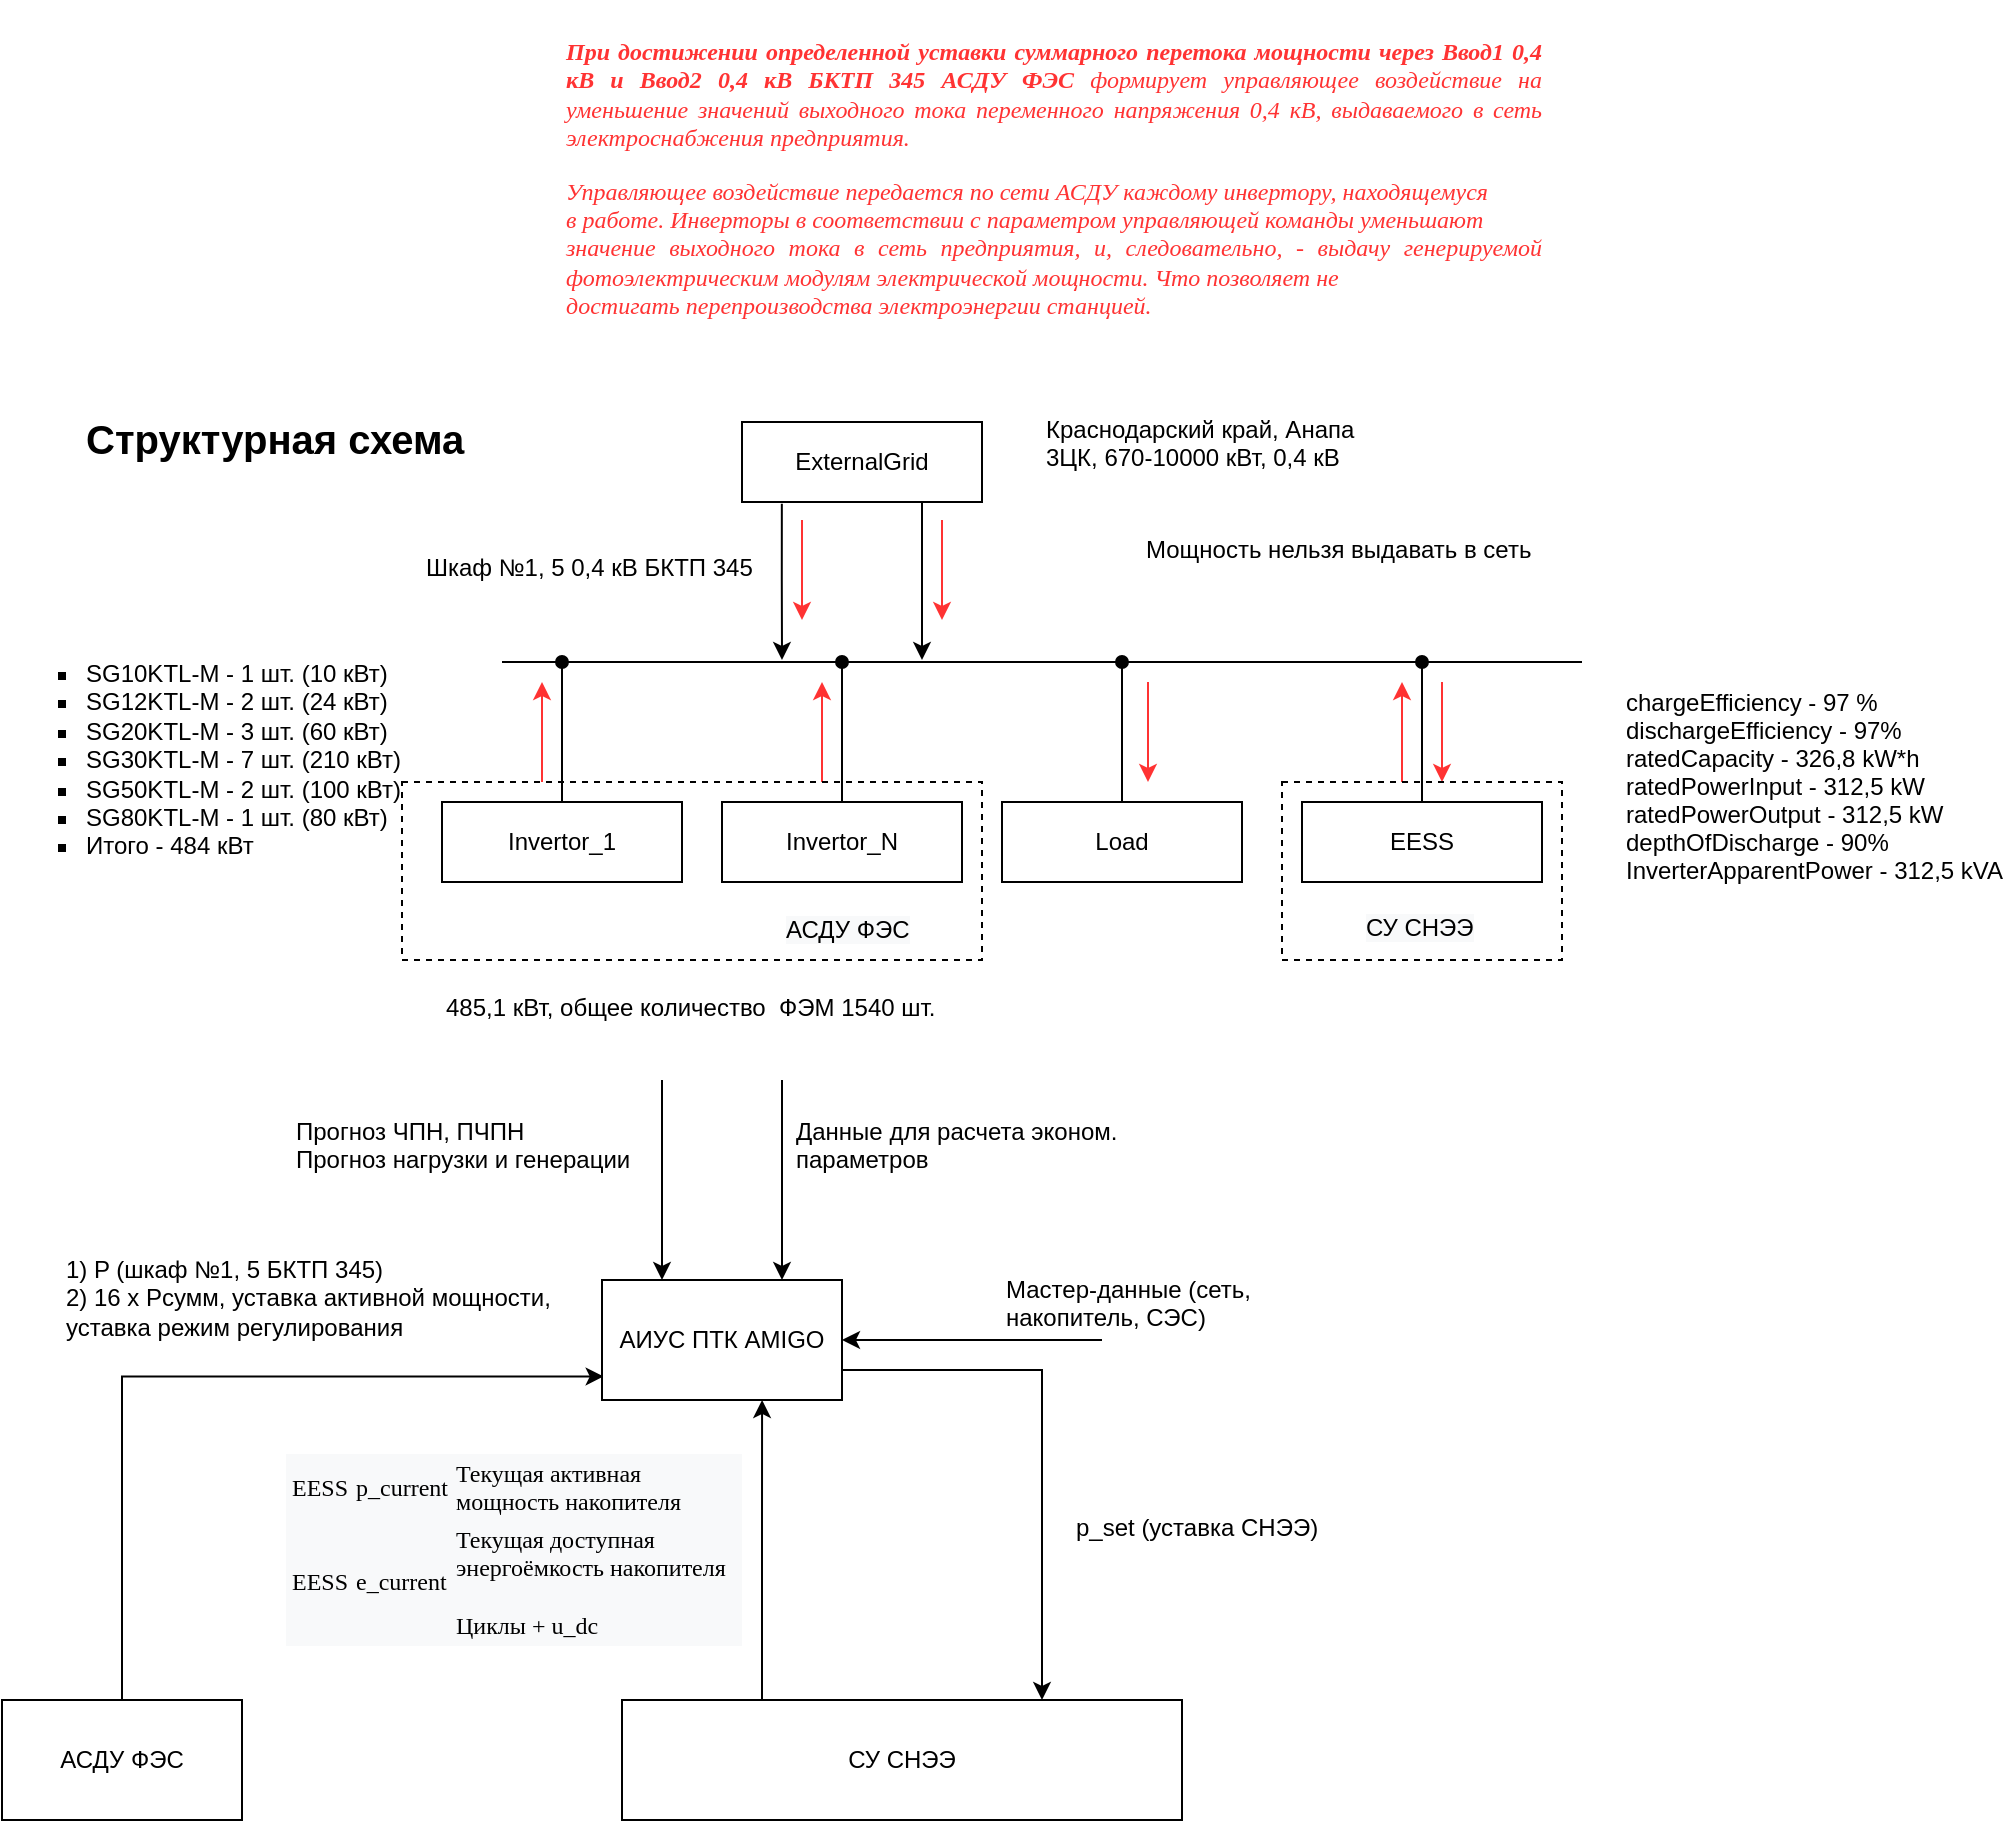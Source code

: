 <mxfile version="18.0.2" type="github" pages="2">
  <diagram id="rQbXUBkz96H-W-RaVoaa" name="Структурная схема">
    <mxGraphModel dx="-325" dy="1816" grid="1" gridSize="10" guides="1" tooltips="1" connect="1" arrows="1" fold="1" page="1" pageScale="1" pageWidth="850" pageHeight="1100" math="0" shadow="0">
      <root>
        <mxCell id="0" />
        <mxCell id="1" parent="0" />
        <mxCell id="I534D7FVMnb1_dln_VQ3-34" style="rounded=0;orthogonalLoop=1;jettySize=auto;html=1;entryX=0.007;entryY=0.804;entryDx=0;entryDy=0;edgeStyle=orthogonalEdgeStyle;exitX=0.5;exitY=0;exitDx=0;exitDy=0;elbow=vertical;entryPerimeter=0;" parent="1" source="I534D7FVMnb1_dln_VQ3-1" target="I534D7FVMnb1_dln_VQ3-2" edge="1">
          <mxGeometry relative="1" as="geometry" />
        </mxCell>
        <mxCell id="I534D7FVMnb1_dln_VQ3-1" value="АСДУ ФЭС" style="rounded=0;whiteSpace=wrap;html=1;" parent="1" vertex="1">
          <mxGeometry x="1840" y="450" width="120" height="60" as="geometry" />
        </mxCell>
        <mxCell id="I534D7FVMnb1_dln_VQ3-38" style="edgeStyle=elbowEdgeStyle;rounded=0;orthogonalLoop=1;jettySize=auto;elbow=vertical;html=1;entryX=0.75;entryY=0;entryDx=0;entryDy=0;exitX=1;exitY=0.75;exitDx=0;exitDy=0;" parent="1" source="I534D7FVMnb1_dln_VQ3-2" target="I534D7FVMnb1_dln_VQ3-3" edge="1">
          <mxGeometry relative="1" as="geometry">
            <Array as="points">
              <mxPoint x="2290" y="285" />
              <mxPoint x="2290" y="300" />
              <mxPoint x="2280" y="320" />
              <mxPoint x="2310" y="330" />
            </Array>
          </mxGeometry>
        </mxCell>
        <mxCell id="I534D7FVMnb1_dln_VQ3-50" style="edgeStyle=orthogonalEdgeStyle;rounded=0;orthogonalLoop=1;jettySize=auto;html=1;fontSize=12;fontColor=#FF3333;endArrow=none;endFill=0;elbow=vertical;startArrow=classic;startFill=1;" parent="1" source="I534D7FVMnb1_dln_VQ3-2" edge="1">
          <mxGeometry relative="1" as="geometry">
            <mxPoint x="2390" y="270" as="targetPoint" />
          </mxGeometry>
        </mxCell>
        <mxCell id="I534D7FVMnb1_dln_VQ3-2" value="АИУС ПТК AMIGO" style="rounded=0;whiteSpace=wrap;html=1;" parent="1" vertex="1">
          <mxGeometry x="2140" y="240" width="120" height="60" as="geometry" />
        </mxCell>
        <mxCell id="I534D7FVMnb1_dln_VQ3-37" style="edgeStyle=elbowEdgeStyle;rounded=0;orthogonalLoop=1;jettySize=auto;elbow=vertical;html=1;entryX=0.667;entryY=1;entryDx=0;entryDy=0;entryPerimeter=0;exitX=0.25;exitY=0;exitDx=0;exitDy=0;" parent="1" source="I534D7FVMnb1_dln_VQ3-3" target="I534D7FVMnb1_dln_VQ3-2" edge="1">
          <mxGeometry relative="1" as="geometry" />
        </mxCell>
        <mxCell id="I534D7FVMnb1_dln_VQ3-3" value="СУ СНЭЭ" style="rounded=0;whiteSpace=wrap;html=1;" parent="1" vertex="1">
          <mxGeometry x="2150" y="450" width="280" height="60" as="geometry" />
        </mxCell>
        <mxCell id="I534D7FVMnb1_dln_VQ3-4" style="edgeStyle=orthogonalEdgeStyle;rounded=0;orthogonalLoop=1;jettySize=auto;html=1;exitX=0.166;exitY=1.022;exitDx=0;exitDy=0;exitPerimeter=0;" parent="1" source="I534D7FVMnb1_dln_VQ3-5" edge="1">
          <mxGeometry relative="1" as="geometry">
            <mxPoint x="2230" y="-70" as="targetPoint" />
          </mxGeometry>
        </mxCell>
        <mxCell id="I534D7FVMnb1_dln_VQ3-27" style="edgeStyle=orthogonalEdgeStyle;rounded=0;orthogonalLoop=1;jettySize=auto;html=1;exitX=0.75;exitY=1;exitDx=0;exitDy=0;" parent="1" source="I534D7FVMnb1_dln_VQ3-5" edge="1">
          <mxGeometry relative="1" as="geometry">
            <mxPoint x="2300" y="-70" as="targetPoint" />
          </mxGeometry>
        </mxCell>
        <mxCell id="I534D7FVMnb1_dln_VQ3-5" value="ExternalGrid" style="rounded=0;whiteSpace=wrap;html=1;" parent="1" vertex="1">
          <mxGeometry x="2210" y="-189" width="120" height="40" as="geometry" />
        </mxCell>
        <mxCell id="I534D7FVMnb1_dln_VQ3-6" value="" style="endArrow=none;html=1;" parent="1" edge="1">
          <mxGeometry width="50" height="50" relative="1" as="geometry">
            <mxPoint x="2090" y="-69" as="sourcePoint" />
            <mxPoint x="2630" y="-69" as="targetPoint" />
          </mxGeometry>
        </mxCell>
        <mxCell id="I534D7FVMnb1_dln_VQ3-7" style="edgeStyle=orthogonalEdgeStyle;rounded=0;orthogonalLoop=1;jettySize=auto;html=1;endArrow=oval;endFill=1;" parent="1" source="I534D7FVMnb1_dln_VQ3-8" edge="1">
          <mxGeometry relative="1" as="geometry">
            <mxPoint x="2120" y="-69" as="targetPoint" />
          </mxGeometry>
        </mxCell>
        <mxCell id="I534D7FVMnb1_dln_VQ3-8" value="Invertor_1" style="rounded=0;whiteSpace=wrap;html=1;" parent="1" vertex="1">
          <mxGeometry x="2060" y="1" width="120" height="40" as="geometry" />
        </mxCell>
        <mxCell id="I534D7FVMnb1_dln_VQ3-9" style="edgeStyle=orthogonalEdgeStyle;rounded=0;orthogonalLoop=1;jettySize=auto;html=1;endArrow=oval;endFill=1;" parent="1" source="I534D7FVMnb1_dln_VQ3-10" edge="1">
          <mxGeometry relative="1" as="geometry">
            <mxPoint x="2260" y="-69" as="targetPoint" />
          </mxGeometry>
        </mxCell>
        <mxCell id="I534D7FVMnb1_dln_VQ3-10" value="Invertor_N" style="rounded=0;whiteSpace=wrap;html=1;" parent="1" vertex="1">
          <mxGeometry x="2200" y="1" width="120" height="40" as="geometry" />
        </mxCell>
        <mxCell id="I534D7FVMnb1_dln_VQ3-11" style="edgeStyle=orthogonalEdgeStyle;rounded=0;orthogonalLoop=1;jettySize=auto;html=1;endArrow=oval;endFill=1;" parent="1" source="I534D7FVMnb1_dln_VQ3-12" edge="1">
          <mxGeometry relative="1" as="geometry">
            <mxPoint x="2400" y="-69" as="targetPoint" />
          </mxGeometry>
        </mxCell>
        <mxCell id="I534D7FVMnb1_dln_VQ3-12" value="Load" style="rounded=0;whiteSpace=wrap;html=1;" parent="1" vertex="1">
          <mxGeometry x="2340" y="1" width="120" height="40" as="geometry" />
        </mxCell>
        <mxCell id="I534D7FVMnb1_dln_VQ3-13" style="edgeStyle=orthogonalEdgeStyle;rounded=0;orthogonalLoop=1;jettySize=auto;html=1;endArrow=oval;endFill=1;" parent="1" source="I534D7FVMnb1_dln_VQ3-14" edge="1">
          <mxGeometry relative="1" as="geometry">
            <mxPoint x="2550" y="-69" as="targetPoint" />
          </mxGeometry>
        </mxCell>
        <mxCell id="I534D7FVMnb1_dln_VQ3-14" value="EESS" style="rounded=0;whiteSpace=wrap;html=1;" parent="1" vertex="1">
          <mxGeometry x="2490" y="1" width="120" height="40" as="geometry" />
        </mxCell>
        <mxCell id="I534D7FVMnb1_dln_VQ3-15" value="&#xa;chargeEfficiency - 97 %&#xa;dischargeEfficiency - 97%&#xa;ratedCapacity - 326,8 kW*h&#xa;ratedPowerInput - 312,5 kW&#xa;ratedPowerOutput - 312,5 kW&#xa;depthOfDischarge - 90%&#xa;InverterApparentPower - 312,5 kVA&#xa;" style="text;" parent="1" vertex="1">
          <mxGeometry x="2650" y="-76.5" width="160" height="127.5" as="geometry" />
        </mxCell>
        <mxCell id="I534D7FVMnb1_dln_VQ3-16" value="485,1 кВт, общее количество&amp;nbsp; ФЭМ 1540 шт." style="text;whiteSpace=wrap;html=1;" parent="1" vertex="1">
          <mxGeometry x="2060" y="90" width="310" height="30" as="geometry" />
        </mxCell>
        <mxCell id="I534D7FVMnb1_dln_VQ3-17" value="&lt;ul style=&quot;list-style-type: square&quot;&gt;&lt;li&gt;SG10KTL-M - 1 шт. (10 кВт)&lt;/li&gt;&lt;li&gt;SG12KTL-M - 2 шт. (24 кВт)&lt;/li&gt;&lt;li&gt;SG20KTL-M - 3 шт. (60 кВт)&lt;/li&gt;&lt;li&gt;SG30KTL-M - 7 шт. (210 кВт)&lt;/li&gt;&lt;li&gt;SG50KTL-M - 2 шт. (100 кВт)&lt;/li&gt;&lt;li&gt;SG80KTL-M - 1 шт. (80 кВт)&lt;/li&gt;&lt;li&gt;Итого - 484 кВт&lt;/li&gt;&lt;/ul&gt;" style="text;whiteSpace=wrap;html=1;" parent="1" vertex="1">
          <mxGeometry x="1840" y="-89" width="220" height="140" as="geometry" />
        </mxCell>
        <mxCell id="I534D7FVMnb1_dln_VQ3-18" value="" style="endArrow=classic;html=1;strokeColor=#FF3333;" parent="1" edge="1">
          <mxGeometry width="50" height="50" relative="1" as="geometry">
            <mxPoint x="2110" y="-9" as="sourcePoint" />
            <mxPoint x="2110" y="-59" as="targetPoint" />
          </mxGeometry>
        </mxCell>
        <mxCell id="I534D7FVMnb1_dln_VQ3-19" value="" style="endArrow=classic;html=1;strokeColor=#FF3333;" parent="1" edge="1">
          <mxGeometry width="50" height="50" relative="1" as="geometry">
            <mxPoint x="2250" y="-9" as="sourcePoint" />
            <mxPoint x="2250" y="-59" as="targetPoint" />
          </mxGeometry>
        </mxCell>
        <mxCell id="I534D7FVMnb1_dln_VQ3-20" value="" style="endArrow=classic;html=1;strokeColor=#FF3333;" parent="1" edge="1">
          <mxGeometry width="50" height="50" relative="1" as="geometry">
            <mxPoint x="2540" y="-9" as="sourcePoint" />
            <mxPoint x="2540" y="-59" as="targetPoint" />
          </mxGeometry>
        </mxCell>
        <mxCell id="I534D7FVMnb1_dln_VQ3-21" value="" style="endArrow=none;html=1;strokeColor=#FF3333;startArrow=classic;startFill=1;endFill=0;" parent="1" edge="1">
          <mxGeometry width="50" height="50" relative="1" as="geometry">
            <mxPoint x="2413" y="-9" as="sourcePoint" />
            <mxPoint x="2413" y="-59" as="targetPoint" />
          </mxGeometry>
        </mxCell>
        <mxCell id="I534D7FVMnb1_dln_VQ3-22" value="" style="endArrow=none;html=1;strokeColor=#FF3333;startArrow=classic;startFill=1;endFill=0;" parent="1" edge="1">
          <mxGeometry width="50" height="50" relative="1" as="geometry">
            <mxPoint x="2240" y="-90" as="sourcePoint" />
            <mxPoint x="2240" y="-140.0" as="targetPoint" />
          </mxGeometry>
        </mxCell>
        <mxCell id="I534D7FVMnb1_dln_VQ3-23" value="" style="endArrow=none;html=1;strokeColor=#FF3333;startArrow=classic;startFill=1;endFill=0;" parent="1" edge="1">
          <mxGeometry width="50" height="50" relative="1" as="geometry">
            <mxPoint x="2560" y="-9" as="sourcePoint" />
            <mxPoint x="2560" y="-59" as="targetPoint" />
          </mxGeometry>
        </mxCell>
        <mxCell id="I534D7FVMnb1_dln_VQ3-24" value="Мощность нельзя выдавать в сеть" style="text;whiteSpace=wrap;html=1;" parent="1" vertex="1">
          <mxGeometry x="2410" y="-139" width="210" height="30" as="geometry" />
        </mxCell>
        <mxCell id="I534D7FVMnb1_dln_VQ3-25" value="Краснодарский край, Анапа&lt;br&gt;3ЦК, 670-10000 кВт, 0,4 кВ" style="text;whiteSpace=wrap;html=1;" parent="1" vertex="1">
          <mxGeometry x="2360" y="-199" width="160" height="30" as="geometry" />
        </mxCell>
        <mxCell id="I534D7FVMnb1_dln_VQ3-26" value="Структурная схема" style="text;whiteSpace=wrap;html=1;fontSize=20;fontStyle=1" parent="1" vertex="1">
          <mxGeometry x="1880" y="-199" width="310" height="30" as="geometry" />
        </mxCell>
        <mxCell id="I534D7FVMnb1_dln_VQ3-28" value="" style="endArrow=none;html=1;strokeColor=#FF3333;startArrow=classic;startFill=1;endFill=0;" parent="1" edge="1">
          <mxGeometry width="50" height="50" relative="1" as="geometry">
            <mxPoint x="2310" y="-90" as="sourcePoint" />
            <mxPoint x="2310" y="-140" as="targetPoint" />
          </mxGeometry>
        </mxCell>
        <mxCell id="I534D7FVMnb1_dln_VQ3-30" value="" style="rounded=0;whiteSpace=wrap;html=1;fillColor=none;dashed=1;" parent="1" vertex="1">
          <mxGeometry x="2040" y="-9" width="290" height="89" as="geometry" />
        </mxCell>
        <mxCell id="I534D7FVMnb1_dln_VQ3-29" value="Шкаф №1, 5 0,4 кВ БКТП 345" style="text;whiteSpace=wrap;html=1;" parent="1" vertex="1">
          <mxGeometry x="2050" y="-130" width="170" height="30" as="geometry" />
        </mxCell>
        <mxCell id="I534D7FVMnb1_dln_VQ3-31" value="&lt;span style=&quot;color: rgb(0 , 0 , 0) ; font-family: &amp;#34;helvetica&amp;#34; ; font-size: 12px ; font-style: normal ; font-weight: 400 ; letter-spacing: normal ; text-align: center ; text-indent: 0px ; text-transform: none ; word-spacing: 0px ; background-color: rgb(248 , 249 , 250) ; display: inline ; float: none&quot;&gt;АСДУ ФЭС&lt;/span&gt;" style="text;whiteSpace=wrap;html=1;" parent="1" vertex="1">
          <mxGeometry x="2230" y="51" width="80" height="30" as="geometry" />
        </mxCell>
        <mxCell id="I534D7FVMnb1_dln_VQ3-32" value="" style="rounded=0;whiteSpace=wrap;html=1;fillColor=none;dashed=1;" parent="1" vertex="1">
          <mxGeometry x="2480" y="-9" width="140" height="89" as="geometry" />
        </mxCell>
        <mxCell id="I534D7FVMnb1_dln_VQ3-33" value="&lt;span style=&quot;color: rgb(0 , 0 , 0) ; font-family: &amp;#34;helvetica&amp;#34; ; font-size: 12px ; font-style: normal ; font-weight: 400 ; letter-spacing: normal ; text-align: center ; text-indent: 0px ; text-transform: none ; word-spacing: 0px ; background-color: rgb(248 , 249 , 250) ; display: inline ; float: none&quot;&gt;СУ СНЭЭ&lt;/span&gt;" style="text;whiteSpace=wrap;html=1;" parent="1" vertex="1">
          <mxGeometry x="2520" y="50" width="80" height="30" as="geometry" />
        </mxCell>
        <mxCell id="I534D7FVMnb1_dln_VQ3-36" value="1) P (шкаф №1, 5 БКТП 345)&lt;br&gt;2) 16 x Pсумм, уставка активной мощности, уставка режим регулирования" style="text;whiteSpace=wrap;html=1;" parent="1" vertex="1">
          <mxGeometry x="1870" y="221" width="260" height="60" as="geometry" />
        </mxCell>
        <mxCell id="I534D7FVMnb1_dln_VQ3-39" value="" style="endArrow=classic;html=1;rounded=0;elbow=vertical;entryX=0.25;entryY=0;entryDx=0;entryDy=0;" parent="1" target="I534D7FVMnb1_dln_VQ3-2" edge="1">
          <mxGeometry width="50" height="50" relative="1" as="geometry">
            <mxPoint x="2170" y="140" as="sourcePoint" />
            <mxPoint x="2290" y="160" as="targetPoint" />
          </mxGeometry>
        </mxCell>
        <mxCell id="I534D7FVMnb1_dln_VQ3-40" value="Прогноз ЧПН, ПЧПН&lt;br&gt;Прогноз нагрузки и генерации" style="text;whiteSpace=wrap;html=1;" parent="1" vertex="1">
          <mxGeometry x="1985" y="152" width="175" height="39" as="geometry" />
        </mxCell>
        <mxCell id="I534D7FVMnb1_dln_VQ3-42" value="" style="endArrow=classic;html=1;rounded=0;elbow=vertical;entryX=0.75;entryY=0;entryDx=0;entryDy=0;" parent="1" target="I534D7FVMnb1_dln_VQ3-2" edge="1">
          <mxGeometry width="50" height="50" relative="1" as="geometry">
            <mxPoint x="2230" y="140" as="sourcePoint" />
            <mxPoint x="2290" y="130" as="targetPoint" />
          </mxGeometry>
        </mxCell>
        <mxCell id="I534D7FVMnb1_dln_VQ3-43" value="Данные для расчета эконом. параметров" style="text;whiteSpace=wrap;html=1;" parent="1" vertex="1">
          <mxGeometry x="2235" y="152" width="175" height="39" as="geometry" />
        </mxCell>
        <mxCell id="I534D7FVMnb1_dln_VQ3-44" value="p_set (уставка СНЭЭ)" style="text;whiteSpace=wrap;html=1;" parent="1" vertex="1">
          <mxGeometry x="2374.5" y="350" width="131" height="30" as="geometry" />
        </mxCell>
        <mxCell id="I534D7FVMnb1_dln_VQ3-49" value="&lt;table style=&quot;font-style: normal ; font-weight: 400 ; letter-spacing: normal ; text-align: left ; text-transform: none ; word-spacing: 0px ; background-color: rgb(248 , 249 , 250) ; color: rgb(0 , 0 , 0) ; font-family: &amp;#34;times new roman&amp;#34; ; font-size: 12px&quot;&gt;&lt;tbody style=&quot;font-size: 12px&quot;&gt;&lt;tr style=&quot;font-size: 12px&quot;&gt;&lt;td style=&quot;font-size: 12px&quot;&gt;EESS&lt;/td&gt;&lt;td style=&quot;font-size: 12px&quot;&gt;p_current&lt;/td&gt;&lt;td style=&quot;font-size: 12px&quot;&gt;Текущая активная мощность накопителя&lt;/td&gt;&lt;/tr&gt;&lt;tr style=&quot;font-size: 12px&quot;&gt;&lt;td style=&quot;font-size: 12px&quot;&gt;EESS&lt;/td&gt;&lt;td style=&quot;font-size: 12px&quot;&gt;e_current&lt;/td&gt;&lt;td style=&quot;font-size: 12px&quot;&gt;Текущая доступная энергоёмкость накопителя&lt;br&gt;&lt;br&gt;Циклы + u_dc&lt;/td&gt;&lt;/tr&gt;&lt;/tbody&gt;&lt;/table&gt;" style="text;whiteSpace=wrap;html=1;fontSize=12;fillColor=#FFFFFF;" parent="1" vertex="1">
          <mxGeometry x="1980" y="320" width="230" height="90" as="geometry" />
        </mxCell>
        <mxCell id="I534D7FVMnb1_dln_VQ3-51" value="Мастер-данные (сеть, накопитель, СЭС)" style="text;whiteSpace=wrap;html=1;" parent="1" vertex="1">
          <mxGeometry x="2340" y="231" width="131" height="30" as="geometry" />
        </mxCell>
        <mxCell id="I534D7FVMnb1_dln_VQ3-52" value="&lt;p class=&quot;MsoListParagraph&quot; style=&quot;text-align: justify&quot;&gt;&lt;b&gt;&lt;i&gt;&lt;span style=&quot;font-family: &amp;#34;times new roman&amp;#34; , serif&quot;&gt;При достижении определенной уставки суммарного перетока мощности через Ввод1 0,4 кВ и Ввод2 0,4 кВ БКТП 345 АСДУ ФЭС&amp;nbsp;&lt;/span&gt;&lt;/i&gt;&lt;/b&gt;&lt;i&gt;&lt;span style=&quot;font-family: &amp;#34;times new roman&amp;#34; , serif&quot;&gt;формирует управляющее воздействие на уменьшение значений выходного тока переменного напряжения 0,4 кВ, выдаваемого в сеть электроснабжения предприятия.&lt;/span&gt;&lt;/i&gt;&lt;/p&gt;&lt;p class=&quot;MsoListParagraph&quot; style=&quot;text-align: justify&quot;&gt;&lt;i&gt;&lt;span style=&quot;font-family: &amp;#34;times new roman&amp;#34; , serif&quot;&gt;Управляющее воздействие передается по сети АСДУ каждому инвертору, находящемуся&lt;br&gt;в работе. Инверторы в соответствии с параметром управляющей команды уменьшают&lt;br&gt;значение выходного тока в сеть предприятия, и, следовательно, - выдачу генерируемой фотоэлектрическим модулям электрической мощности. Что позволяет не&lt;br&gt;достигать перепроизводства электроэнергии станцией.&lt;/span&gt;&lt;/i&gt;&lt;/p&gt;" style="text;whiteSpace=wrap;html=1;fontSize=12;fontColor=#FF3333;" parent="1" vertex="1">
          <mxGeometry x="2120" y="-400" width="490" height="180" as="geometry" />
        </mxCell>
      </root>
    </mxGraphModel>
  </diagram>
  <diagram id="v-7XctFqMu8pgW4FaKzJ" name="Алгоритм">
    <mxGraphModel dx="12860" dy="6470" grid="1" gridSize="10" guides="1" tooltips="1" connect="1" arrows="1" fold="1" page="1" pageScale="1" pageWidth="850" pageHeight="1100" math="0" shadow="0">
      <root>
        <mxCell id="0" />
        <mxCell id="1" parent="0" />
        <mxCell id="OHreoiryxiBT3IkIbKO8-1" style="edgeStyle=orthogonalEdgeStyle;rounded=0;orthogonalLoop=1;jettySize=auto;html=1;entryX=0.5;entryY=0;entryDx=0;entryDy=0;fontFamily=Times New Roman;startArrow=none;startFill=0;endArrow=classic;endFill=1;" edge="1" parent="1" source="OHreoiryxiBT3IkIbKO8-2" target="OHreoiryxiBT3IkIbKO8-27">
          <mxGeometry relative="1" as="geometry" />
        </mxCell>
        <mxCell id="OHreoiryxiBT3IkIbKO8-2" value="Начало" style="rounded=1;whiteSpace=wrap;html=1;fontFamily=Times New Roman;" vertex="1" parent="1">
          <mxGeometry x="180" y="111" width="120" height="30" as="geometry" />
        </mxCell>
        <mxCell id="OHreoiryxiBT3IkIbKO8-3" style="edgeStyle=orthogonalEdgeStyle;rounded=0;orthogonalLoop=1;jettySize=auto;html=1;entryX=0.5;entryY=0;entryDx=0;entryDy=0;fontFamily=Times New Roman;" edge="1" parent="1" source="OHreoiryxiBT3IkIbKO8-5" target="OHreoiryxiBT3IkIbKO8-8">
          <mxGeometry relative="1" as="geometry" />
        </mxCell>
        <mxCell id="OHreoiryxiBT3IkIbKO8-4" value="" style="edgeStyle=orthogonalEdgeStyle;rounded=0;orthogonalLoop=1;jettySize=auto;html=1;fontFamily=Times New Roman;" edge="1" parent="1" source="OHreoiryxiBT3IkIbKO8-5" target="OHreoiryxiBT3IkIbKO8-14">
          <mxGeometry relative="1" as="geometry" />
        </mxCell>
        <mxCell id="OHreoiryxiBT3IkIbKO8-5" value="&lt;span&gt;peak_hours_forecast &amp;gt; peak_hours_forecast_threshold&lt;/span&gt;" style="rhombus;whiteSpace=wrap;html=1;fontFamily=Times New Roman;" vertex="1" parent="1">
          <mxGeometry x="90" y="430" width="300" height="80" as="geometry" />
        </mxCell>
        <mxCell id="OHreoiryxiBT3IkIbKO8-6" style="edgeStyle=orthogonalEdgeStyle;rounded=0;orthogonalLoop=1;jettySize=auto;html=1;entryX=0;entryY=0.5;entryDx=0;entryDy=0;fontFamily=Times New Roman;startArrow=none;startFill=0;endArrow=classic;endFill=1;exitX=0;exitY=0.5;exitDx=0;exitDy=0;" edge="1" parent="1" source="OHreoiryxiBT3IkIbKO8-8" target="OHreoiryxiBT3IkIbKO8-25">
          <mxGeometry relative="1" as="geometry">
            <Array as="points">
              <mxPoint x="-10" y="590" />
              <mxPoint x="-10" y="1135" />
            </Array>
          </mxGeometry>
        </mxCell>
        <mxCell id="OHreoiryxiBT3IkIbKO8-7" value="" style="edgeStyle=orthogonalEdgeStyle;rounded=0;orthogonalLoop=1;jettySize=auto;html=1;fontFamily=Times New Roman;startArrow=none;startFill=0;endArrow=classic;endFill=1;" edge="1" parent="1" source="OHreoiryxiBT3IkIbKO8-8" target="OHreoiryxiBT3IkIbKO8-34">
          <mxGeometry relative="1" as="geometry" />
        </mxCell>
        <mxCell id="OHreoiryxiBT3IkIbKO8-8" value="CurrentBatteryCharge &amp;gt;= e_max" style="rhombus;whiteSpace=wrap;html=1;fontFamily=Times New Roman;" vertex="1" parent="1">
          <mxGeometry x="90" y="550" width="300" height="80" as="geometry" />
        </mxCell>
        <mxCell id="OHreoiryxiBT3IkIbKO8-9" value="Нет" style="text;html=1;strokeColor=none;fillColor=none;align=center;verticalAlign=middle;whiteSpace=wrap;rounded=0;fontFamily=Times New Roman;" vertex="1" parent="1">
          <mxGeometry x="170" y="510" width="60" height="30" as="geometry" />
        </mxCell>
        <mxCell id="OHreoiryxiBT3IkIbKO8-10" value="Нет" style="text;html=1;strokeColor=none;fillColor=none;align=center;verticalAlign=middle;whiteSpace=wrap;rounded=0;fontFamily=Times New Roman;" vertex="1" parent="1">
          <mxGeometry x="170" y="630" width="60" height="30" as="geometry" />
        </mxCell>
        <mxCell id="OHreoiryxiBT3IkIbKO8-11" value="Нет" style="text;html=1;strokeColor=none;fillColor=none;align=center;verticalAlign=middle;whiteSpace=wrap;rounded=0;fontFamily=Times New Roman;" vertex="1" parent="1">
          <mxGeometry x="10" y="490" width="60" height="30" as="geometry" />
        </mxCell>
        <mxCell id="OHreoiryxiBT3IkIbKO8-12" value="Периодичность запуска 1 мин" style="text;html=1;strokeColor=none;fillColor=none;align=center;verticalAlign=middle;whiteSpace=wrap;rounded=0;fontFamily=Times New Roman;" vertex="1" parent="1">
          <mxGeometry y="-388.82" width="110" height="30" as="geometry" />
        </mxCell>
        <mxCell id="OHreoiryxiBT3IkIbKO8-13" value="" style="edgeStyle=orthogonalEdgeStyle;rounded=0;orthogonalLoop=1;jettySize=auto;html=1;fontFamily=Times New Roman;" edge="1" parent="1" source="OHreoiryxiBT3IkIbKO8-14" target="OHreoiryxiBT3IkIbKO8-16">
          <mxGeometry relative="1" as="geometry" />
        </mxCell>
        <mxCell id="OHreoiryxiBT3IkIbKO8-14" value="Определение&lt;br&gt;ACS.ph_forecast_sequenctional_prob_sum" style="whiteSpace=wrap;html=1;fontFamily=Times New Roman;" vertex="1" parent="1">
          <mxGeometry x="510" y="440" width="240" height="60" as="geometry" />
        </mxCell>
        <mxCell id="OHreoiryxiBT3IkIbKO8-15" value="" style="edgeStyle=orthogonalEdgeStyle;rounded=0;orthogonalLoop=1;jettySize=auto;html=1;fontFamily=Times New Roman;" edge="1" parent="1" source="OHreoiryxiBT3IkIbKO8-16" target="OHreoiryxiBT3IkIbKO8-20">
          <mxGeometry relative="1" as="geometry" />
        </mxCell>
        <mxCell id="OHreoiryxiBT3IkIbKO8-16" value="&lt;p style=&quot;line-height: 1&quot;&gt;&lt;/p&gt;&lt;span style=&quot;text-align: left&quot;&gt;&lt;span style=&quot;&quot;&gt;Расчет уставки с учетом поправки на текущий заряд и &lt;/span&gt;&lt;font&gt;распределение&lt;/font&gt;&lt;span style=&quot;&quot;&gt;&amp;nbsp;на последовательные часы&lt;/span&gt;&lt;br&gt;&lt;b style=&quot;&quot;&gt;EESS.p_set &lt;/b&gt;&lt;font&gt;= EESS.p_discharge*((EESS.e_current - EESS.e_min)/EESS.e_nom) * EESS.cp_discharge * GRID.ph_forecast / ACS.ph_forecast_sequenctional_prob_sum&lt;/font&gt;&lt;/span&gt;&lt;br&gt;&lt;p&gt;&lt;/p&gt;" style="whiteSpace=wrap;html=1;fontFamily=Times New Roman;" vertex="1" parent="1">
          <mxGeometry x="410" y="570" width="440" height="80" as="geometry" />
        </mxCell>
        <mxCell id="OHreoiryxiBT3IkIbKO8-17" value="Да" style="text;html=1;strokeColor=none;fillColor=none;align=center;verticalAlign=middle;whiteSpace=wrap;rounded=0;fontFamily=Times New Roman;" vertex="1" parent="1">
          <mxGeometry x="380" y="440" width="60" height="30" as="geometry" />
        </mxCell>
        <mxCell id="OHreoiryxiBT3IkIbKO8-18" value="" style="edgeStyle=orthogonalEdgeStyle;rounded=0;orthogonalLoop=1;jettySize=auto;html=1;fontFamily=Times New Roman;" edge="1" parent="1" source="OHreoiryxiBT3IkIbKO8-20" target="OHreoiryxiBT3IkIbKO8-22">
          <mxGeometry relative="1" as="geometry" />
        </mxCell>
        <mxCell id="OHreoiryxiBT3IkIbKO8-19" style="edgeStyle=orthogonalEdgeStyle;rounded=0;orthogonalLoop=1;jettySize=auto;html=1;entryX=0;entryY=0.25;entryDx=0;entryDy=0;fontFamily=Times New Roman;startArrow=none;startFill=0;endArrow=classic;endFill=1;exitX=0;exitY=0.5;exitDx=0;exitDy=0;" edge="1" parent="1" source="OHreoiryxiBT3IkIbKO8-20" target="OHreoiryxiBT3IkIbKO8-25">
          <mxGeometry relative="1" as="geometry" />
        </mxCell>
        <mxCell id="OHreoiryxiBT3IkIbKO8-20" value="abs((EESS.p_current - EESS.p_set) / EESS.p_set) &amp;gt; ACS.eess_set_mismatch_limit" style="rhombus;whiteSpace=wrap;html=1;fontFamily=Times New Roman;" vertex="1" parent="1">
          <mxGeometry x="440" y="840" width="380" height="80" as="geometry" />
        </mxCell>
        <mxCell id="OHreoiryxiBT3IkIbKO8-21" style="edgeStyle=orthogonalEdgeStyle;rounded=0;orthogonalLoop=1;jettySize=auto;html=1;entryX=0.5;entryY=0;entryDx=0;entryDy=0;fontFamily=Times New Roman;startArrow=none;startFill=0;endArrow=classic;endFill=1;" edge="1" parent="1" source="OHreoiryxiBT3IkIbKO8-22" target="OHreoiryxiBT3IkIbKO8-25">
          <mxGeometry relative="1" as="geometry" />
        </mxCell>
        <mxCell id="OHreoiryxiBT3IkIbKO8-22" value="Отправка уставки на накопитель" style="whiteSpace=wrap;html=1;fontFamily=Times New Roman;" vertex="1" parent="1">
          <mxGeometry x="570" y="990" width="120" height="60" as="geometry" />
        </mxCell>
        <mxCell id="OHreoiryxiBT3IkIbKO8-23" value="Да" style="text;html=1;strokeColor=none;fillColor=none;align=center;verticalAlign=middle;whiteSpace=wrap;rounded=0;fontFamily=Times New Roman;" vertex="1" parent="1">
          <mxGeometry x="570" y="920" width="60" height="30" as="geometry" />
        </mxCell>
        <mxCell id="OHreoiryxiBT3IkIbKO8-24" value="Нет" style="text;html=1;strokeColor=none;fillColor=none;align=center;verticalAlign=middle;whiteSpace=wrap;rounded=0;fontFamily=Times New Roman;" vertex="1" parent="1">
          <mxGeometry x="420" y="840" width="60" height="30" as="geometry" />
        </mxCell>
        <mxCell id="OHreoiryxiBT3IkIbKO8-25" value="Конец" style="rounded=1;whiteSpace=wrap;html=1;fontFamily=Times New Roman;" vertex="1" parent="1">
          <mxGeometry x="570" y="1120" width="120" height="30" as="geometry" />
        </mxCell>
        <mxCell id="OHreoiryxiBT3IkIbKO8-26" style="edgeStyle=orthogonalEdgeStyle;rounded=0;orthogonalLoop=1;jettySize=auto;html=1;entryX=0.5;entryY=0;entryDx=0;entryDy=0;fontFamily=Times New Roman;startArrow=none;startFill=0;endArrow=classic;endFill=1;" edge="1" parent="1" source="OHreoiryxiBT3IkIbKO8-27" target="OHreoiryxiBT3IkIbKO8-30">
          <mxGeometry relative="1" as="geometry" />
        </mxCell>
        <mxCell id="OHreoiryxiBT3IkIbKO8-27" value="&lt;span style=&quot;text-align: left&quot;&gt;delta =&amp;nbsp; SolarGenerationFact&amp;nbsp;&lt;/span&gt;&lt;span style=&quot;text-align: left;&quot;&gt;-ActiveLoadFact -&lt;/span&gt;&lt;span style=&quot;text-align: left&quot;&gt;&amp;nbsp;GridPowerOutput&lt;/span&gt;" style="whiteSpace=wrap;html=1;fontFamily=Times New Roman;" vertex="1" parent="1">
          <mxGeometry x="165" y="181" width="150" height="50" as="geometry" />
        </mxCell>
        <mxCell id="OHreoiryxiBT3IkIbKO8-28" style="edgeStyle=orthogonalEdgeStyle;rounded=0;orthogonalLoop=1;jettySize=auto;html=1;fontFamily=Times New Roman;startArrow=none;startFill=0;endArrow=classic;endFill=1;" edge="1" parent="1" source="OHreoiryxiBT3IkIbKO8-30" target="OHreoiryxiBT3IkIbKO8-5">
          <mxGeometry relative="1" as="geometry" />
        </mxCell>
        <mxCell id="OHreoiryxiBT3IkIbKO8-29" style="edgeStyle=orthogonalEdgeStyle;rounded=0;orthogonalLoop=1;jettySize=auto;html=1;entryX=0;entryY=0.5;entryDx=0;entryDy=0;fontFamily=Times New Roman;startArrow=none;startFill=0;endArrow=classic;endFill=1;" edge="1" parent="1" source="OHreoiryxiBT3IkIbKO8-30" target="OHreoiryxiBT3IkIbKO8-163">
          <mxGeometry relative="1" as="geometry">
            <mxPoint x="1100" y="321" as="targetPoint" />
          </mxGeometry>
        </mxCell>
        <mxCell id="OHreoiryxiBT3IkIbKO8-30" value="delta&amp;gt;delta_threshold" style="rhombus;whiteSpace=wrap;html=1;fontFamily=Times New Roman;" vertex="1" parent="1">
          <mxGeometry x="170" y="281" width="140" height="80" as="geometry" />
        </mxCell>
        <mxCell id="OHreoiryxiBT3IkIbKO8-31" value="Да" style="text;html=1;strokeColor=none;fillColor=none;align=center;verticalAlign=middle;whiteSpace=wrap;rounded=0;fontFamily=Times New Roman;" vertex="1" parent="1">
          <mxGeometry x="300" y="285" width="60" height="30" as="geometry" />
        </mxCell>
        <mxCell id="OHreoiryxiBT3IkIbKO8-32" value="Нет" style="text;html=1;strokeColor=none;fillColor=none;align=center;verticalAlign=middle;whiteSpace=wrap;rounded=0;fontFamily=Times New Roman;" vertex="1" parent="1">
          <mxGeometry x="165" y="351" width="60" height="30" as="geometry" />
        </mxCell>
        <mxCell id="OHreoiryxiBT3IkIbKO8-33" value="" style="edgeStyle=orthogonalEdgeStyle;rounded=0;orthogonalLoop=1;jettySize=auto;html=1;fontFamily=Times New Roman;startArrow=none;startFill=0;endArrow=classic;endFill=1;" edge="1" parent="1" source="OHreoiryxiBT3IkIbKO8-34">
          <mxGeometry relative="1" as="geometry">
            <mxPoint x="240" y="770" as="targetPoint" />
          </mxGeometry>
        </mxCell>
        <mxCell id="OHreoiryxiBT3IkIbKO8-34" value="Расчет времени заряда до полной емкости (из псевдопрогнозов?)" style="whiteSpace=wrap;html=1;fontFamily=Times New Roman;" vertex="1" parent="1">
          <mxGeometry x="150" y="680" width="180" height="70" as="geometry" />
        </mxCell>
        <mxCell id="OHreoiryxiBT3IkIbKO8-35" value="" style="endArrow=none;html=1;rounded=0;fontFamily=Times New Roman;" edge="1" parent="1">
          <mxGeometry width="50" height="50" relative="1" as="geometry">
            <mxPoint x="200" y="-140.25" as="sourcePoint" />
            <mxPoint x="200" y="-260.25" as="targetPoint" />
          </mxGeometry>
        </mxCell>
        <mxCell id="OHreoiryxiBT3IkIbKO8-36" value="" style="endArrow=none;html=1;rounded=0;fontFamily=Times New Roman;" edge="1" parent="1">
          <mxGeometry width="50" height="50" relative="1" as="geometry">
            <mxPoint x="200" y="-140.25" as="sourcePoint" />
            <mxPoint x="370" y="-140.25" as="targetPoint" />
          </mxGeometry>
        </mxCell>
        <mxCell id="OHreoiryxiBT3IkIbKO8-37" value="" style="curved=1;endArrow=none;html=1;rounded=0;fontFamily=Times New Roman;endFill=0;" edge="1" parent="1">
          <mxGeometry width="50" height="50" relative="1" as="geometry">
            <mxPoint x="200" y="-190.25" as="sourcePoint" />
            <mxPoint x="410" y="-190.25" as="targetPoint" />
            <Array as="points">
              <mxPoint x="270" y="-221.25" />
              <mxPoint x="350" y="-211.25" />
              <mxPoint x="380" y="-200.25" />
            </Array>
          </mxGeometry>
        </mxCell>
        <mxCell id="OHreoiryxiBT3IkIbKO8-38" value="" style="curved=1;endArrow=none;html=1;rounded=0;fontFamily=Times New Roman;endFill=0;" edge="1" parent="1">
          <mxGeometry width="50" height="50" relative="1" as="geometry">
            <mxPoint x="210" y="-150.25" as="sourcePoint" />
            <mxPoint x="380" y="-150.25" as="targetPoint" />
            <Array as="points">
              <mxPoint x="260" y="-180.25" />
              <mxPoint x="300" y="-280.25" />
              <mxPoint x="330" y="-200.25" />
              <mxPoint x="360" y="-170.25" />
            </Array>
          </mxGeometry>
        </mxCell>
        <mxCell id="OHreoiryxiBT3IkIbKO8-39" value="" style="endArrow=none;html=1;rounded=0;fontFamily=Times New Roman;" edge="1" parent="1">
          <mxGeometry width="50" height="50" relative="1" as="geometry">
            <mxPoint x="-70" y="-140.25" as="sourcePoint" />
            <mxPoint x="-70" y="-260.25" as="targetPoint" />
          </mxGeometry>
        </mxCell>
        <mxCell id="OHreoiryxiBT3IkIbKO8-40" value="" style="endArrow=none;html=1;rounded=0;fontFamily=Times New Roman;" edge="1" parent="1">
          <mxGeometry width="50" height="50" relative="1" as="geometry">
            <mxPoint x="-70" y="-140.25" as="sourcePoint" />
            <mxPoint x="130" y="-140.25" as="targetPoint" />
          </mxGeometry>
        </mxCell>
        <mxCell id="OHreoiryxiBT3IkIbKO8-41" value="" style="curved=1;endArrow=none;html=1;rounded=0;fontFamily=Times New Roman;endFill=0;" edge="1" parent="1">
          <mxGeometry width="50" height="50" relative="1" as="geometry">
            <mxPoint x="-70" y="-237.82" as="sourcePoint" />
            <mxPoint x="140" y="-237.82" as="targetPoint" />
            <Array as="points">
              <mxPoint y="-268.82" />
              <mxPoint x="80" y="-258.82" />
              <mxPoint x="110" y="-247.82" />
            </Array>
          </mxGeometry>
        </mxCell>
        <mxCell id="OHreoiryxiBT3IkIbKO8-42" value="" style="curved=1;endArrow=none;html=1;rounded=0;fontFamily=Times New Roman;endFill=0;" edge="1" parent="1">
          <mxGeometry width="50" height="50" relative="1" as="geometry">
            <mxPoint x="-60" y="-150.25" as="sourcePoint" />
            <mxPoint x="110" y="-150.25" as="targetPoint" />
            <Array as="points">
              <mxPoint x="-10" y="-180.25" />
              <mxPoint x="30" y="-239.82" />
              <mxPoint x="60" y="-200.25" />
              <mxPoint x="90" y="-170.25" />
            </Array>
          </mxGeometry>
        </mxCell>
        <mxCell id="OHreoiryxiBT3IkIbKO8-43" value="" style="endArrow=classic;startArrow=classic;html=1;rounded=0;fontFamily=Times New Roman;" edge="1" parent="1">
          <mxGeometry width="50" height="50" relative="1" as="geometry">
            <mxPoint x="300" y="-217.25" as="sourcePoint" />
            <mxPoint x="300" y="-257.25" as="targetPoint" />
          </mxGeometry>
        </mxCell>
        <mxCell id="OHreoiryxiBT3IkIbKO8-44" value="&quot;-&quot; delta Forecast" style="text;html=1;strokeColor=none;fillColor=none;align=center;verticalAlign=middle;whiteSpace=wrap;rounded=0;fontFamily=Times New Roman;" vertex="1" parent="1">
          <mxGeometry x="320" y="-269.25" width="60" height="30" as="geometry" />
        </mxCell>
        <mxCell id="OHreoiryxiBT3IkIbKO8-45" value="" style="endArrow=classic;startArrow=classic;html=1;rounded=0;fontFamily=Times New Roman;" edge="1" parent="1">
          <mxGeometry width="50" height="50" relative="1" as="geometry">
            <mxPoint x="30" y="-229.82" as="sourcePoint" />
            <mxPoint x="30" y="-264.82" as="targetPoint" />
          </mxGeometry>
        </mxCell>
        <mxCell id="OHreoiryxiBT3IkIbKO8-46" value="Задача поглотить максимум солнечной энергии для последующего разряда&lt;br&gt;Тот случай, когда в ЧПН не нужно разряжать накопитель, а нужно выдать максимум солнца. Такое может быть, периодически выпадают ЧПН на 12 и 14 часы. В таком случае важно не выдать мощность в сеть. Разряд излишек мощности должен идти при минимальной активности" style="text;html=1;strokeColor=none;fillColor=none;align=center;verticalAlign=middle;whiteSpace=wrap;rounded=0;fontFamily=Times New Roman;" vertex="1" parent="1">
          <mxGeometry x="420" y="-239.25" width="210" height="30" as="geometry" />
        </mxCell>
        <mxCell id="OHreoiryxiBT3IkIbKO8-47" value="Задача - эффективно зарядить накопитель и разрядить его в ЧПН" style="text;html=1;strokeColor=none;fillColor=none;align=center;verticalAlign=middle;whiteSpace=wrap;rounded=0;fontFamily=Times New Roman;" vertex="1" parent="1">
          <mxGeometry x="-290" y="-218.82" width="210" height="30" as="geometry" />
        </mxCell>
        <mxCell id="OHreoiryxiBT3IkIbKO8-48" value="" style="ellipse;shape=doubleEllipse;whiteSpace=wrap;html=1;aspect=fixed;fontFamily=Times New Roman;" vertex="1" parent="1">
          <mxGeometry x="295" y="-190.25" width="10" height="10" as="geometry" />
        </mxCell>
        <mxCell id="OHreoiryxiBT3IkIbKO8-49" value="" style="ellipse;shape=doubleEllipse;whiteSpace=wrap;html=1;aspect=fixed;fontFamily=Times New Roman;" vertex="1" parent="1">
          <mxGeometry x="345" y="-170.25" width="10" height="10" as="geometry" />
        </mxCell>
        <mxCell id="OHreoiryxiBT3IkIbKO8-50" value="" style="ellipse;shape=doubleEllipse;whiteSpace=wrap;html=1;aspect=fixed;fontFamily=Times New Roman;" vertex="1" parent="1">
          <mxGeometry x="270" y="-180.25" width="10" height="10" as="geometry" />
        </mxCell>
        <mxCell id="OHreoiryxiBT3IkIbKO8-51" value="" style="ellipse;shape=doubleEllipse;whiteSpace=wrap;html=1;aspect=fixed;fontFamily=Times New Roman;" vertex="1" parent="1">
          <mxGeometry x="295" y="-190.25" width="10" height="10" as="geometry" />
        </mxCell>
        <mxCell id="OHreoiryxiBT3IkIbKO8-52" value="" style="ellipse;shape=doubleEllipse;whiteSpace=wrap;html=1;aspect=fixed;fontFamily=Times New Roman;" vertex="1" parent="1">
          <mxGeometry x="345" y="-170.25" width="10" height="10" as="geometry" />
        </mxCell>
        <mxCell id="OHreoiryxiBT3IkIbKO8-53" value="" style="ellipse;shape=doubleEllipse;whiteSpace=wrap;html=1;aspect=fixed;fontFamily=Times New Roman;" vertex="1" parent="1">
          <mxGeometry x="270" y="-180.25" width="10" height="10" as="geometry" />
        </mxCell>
        <mxCell id="OHreoiryxiBT3IkIbKO8-54" value="" style="ellipse;shape=doubleEllipse;whiteSpace=wrap;html=1;aspect=fixed;fontFamily=Times New Roman;" vertex="1" parent="1">
          <mxGeometry x="25" y="-199.82" width="10" height="10" as="geometry" />
        </mxCell>
        <mxCell id="OHreoiryxiBT3IkIbKO8-55" value="" style="ellipse;shape=doubleEllipse;whiteSpace=wrap;html=1;aspect=fixed;fontFamily=Times New Roman;" vertex="1" parent="1">
          <mxGeometry x="75" y="-179.82" width="10" height="10" as="geometry" />
        </mxCell>
        <mxCell id="OHreoiryxiBT3IkIbKO8-56" value="" style="ellipse;shape=doubleEllipse;whiteSpace=wrap;html=1;aspect=fixed;fontFamily=Times New Roman;" vertex="1" parent="1">
          <mxGeometry y="-189.82" width="10" height="10" as="geometry" />
        </mxCell>
        <mxCell id="OHreoiryxiBT3IkIbKO8-57" style="edgeStyle=orthogonalEdgeStyle;rounded=0;orthogonalLoop=1;jettySize=auto;html=1;fontFamily=Times New Roman;startArrow=none;startFill=0;endArrow=classic;endFill=1;" edge="1" parent="1" source="OHreoiryxiBT3IkIbKO8-58">
          <mxGeometry relative="1" as="geometry">
            <mxPoint x="630" y="805" as="targetPoint" />
          </mxGeometry>
        </mxCell>
        <mxCell id="OHreoiryxiBT3IkIbKO8-58" value="Заряд накопителя обратно пропорционально прогнозным delta (положит. delta плохо), чем меньше тем лучше." style="whiteSpace=wrap;html=1;fontFamily=Times New Roman;" vertex="1" parent="1">
          <mxGeometry x="150" y="770" width="180" height="70" as="geometry" />
        </mxCell>
        <mxCell id="OHreoiryxiBT3IkIbKO8-59" value="&lt;span style=&quot;color: rgb(0, 0, 0); font-family: &amp;quot;times new roman&amp;quot;; font-size: 12px; font-style: normal; font-weight: 400; letter-spacing: normal; text-align: center; text-indent: 0px; text-transform: none; word-spacing: 0px; background-color: rgb(248, 249, 250); display: inline; float: none;&quot;&gt;&quot;-&quot; delta&amp;nbsp;&lt;/span&gt;" style="text;whiteSpace=wrap;html=1;fontFamily=Times New Roman;" vertex="1" parent="1">
          <mxGeometry x="-180" y="-239.82" width="70" height="30" as="geometry" />
        </mxCell>
        <mxCell id="OHreoiryxiBT3IkIbKO8-60" value="&lt;span style=&quot;color: rgb(0 , 0 , 0) ; font-family: &amp;#34;times new roman&amp;#34; ; font-size: 12px ; font-style: normal ; font-weight: 400 ; letter-spacing: normal ; text-align: center ; text-indent: 0px ; text-transform: none ; word-spacing: 0px ; background-color: rgb(248 , 249 , 250) ; display: inline ; float: none&quot;&gt;&quot;+&quot; delta&amp;nbsp;&lt;/span&gt;" style="text;whiteSpace=wrap;html=1;fontFamily=Times New Roman;" vertex="1" parent="1">
          <mxGeometry x="50" y="-298.82" width="70" height="30" as="geometry" />
        </mxCell>
        <mxCell id="OHreoiryxiBT3IkIbKO8-61" value="Исходные данные - прогноз нагрузки и солнечной генерации (DeltaForecast)" style="text;html=1;strokeColor=none;fillColor=none;align=center;verticalAlign=middle;whiteSpace=wrap;rounded=0;fontFamily=Times New Roman;" vertex="1" parent="1">
          <mxGeometry x="110" y="-60" width="380" height="30" as="geometry" />
        </mxCell>
        <mxCell id="OHreoiryxiBT3IkIbKO8-62" value="&lt;b&gt;&lt;font style=&quot;font-size: 24px;&quot;&gt;Дневной режим (c 7-00 до 22-00)&lt;/font&gt;&lt;/b&gt;" style="text;html=1;strokeColor=none;fillColor=none;align=center;verticalAlign=middle;whiteSpace=wrap;rounded=0;fontFamily=Times New Roman;" vertex="1" parent="1">
          <mxGeometry x="55" y="21" width="440" height="30" as="geometry" />
        </mxCell>
        <mxCell id="OHreoiryxiBT3IkIbKO8-63" value="&lt;b&gt;&lt;font style=&quot;font-size: 24px;&quot;&gt;Ночной режим (часы с 22-00 до 7-00)&lt;/font&gt;&lt;/b&gt;" style="text;html=1;strokeColor=none;fillColor=none;align=center;verticalAlign=middle;whiteSpace=wrap;rounded=0;fontFamily=Times New Roman;" vertex="1" parent="1">
          <mxGeometry x="-1430" y="70" width="440" height="30" as="geometry" />
        </mxCell>
        <mxCell id="OHreoiryxiBT3IkIbKO8-64" style="edgeStyle=orthogonalEdgeStyle;rounded=0;orthogonalLoop=1;jettySize=auto;html=1;entryX=0.5;entryY=0;entryDx=0;entryDy=0;fontSize=24;" edge="1" parent="1" source="OHreoiryxiBT3IkIbKO8-65" target="OHreoiryxiBT3IkIbKO8-68">
          <mxGeometry relative="1" as="geometry" />
        </mxCell>
        <mxCell id="OHreoiryxiBT3IkIbKO8-65" value="Начало" style="rounded=1;whiteSpace=wrap;html=1;fontFamily=Times New Roman;" vertex="1" parent="1">
          <mxGeometry x="-1270" y="129" width="120" height="30" as="geometry" />
        </mxCell>
        <mxCell id="OHreoiryxiBT3IkIbKO8-66" style="edgeStyle=orthogonalEdgeStyle;rounded=0;orthogonalLoop=1;jettySize=auto;html=1;fontSize=24;" edge="1" parent="1" source="OHreoiryxiBT3IkIbKO8-68" target="OHreoiryxiBT3IkIbKO8-71">
          <mxGeometry relative="1" as="geometry">
            <mxPoint x="-1480" y="339" as="targetPoint" />
          </mxGeometry>
        </mxCell>
        <mxCell id="OHreoiryxiBT3IkIbKO8-67" value="" style="edgeStyle=orthogonalEdgeStyle;rounded=0;orthogonalLoop=1;jettySize=auto;html=1;fontSize=12;" edge="1" parent="1" source="OHreoiryxiBT3IkIbKO8-68" target="OHreoiryxiBT3IkIbKO8-80">
          <mxGeometry relative="1" as="geometry" />
        </mxCell>
        <mxCell id="OHreoiryxiBT3IkIbKO8-68" value="Для следующего дня peak_hours_forecast &amp;gt;0" style="rhombus;whiteSpace=wrap;html=1;fontFamily=Times New Roman;" vertex="1" parent="1">
          <mxGeometry x="-1360" y="189" width="300" height="80" as="geometry" />
        </mxCell>
        <mxCell id="OHreoiryxiBT3IkIbKO8-69" value="" style="edgeStyle=orthogonalEdgeStyle;rounded=0;orthogonalLoop=1;jettySize=auto;html=1;fontSize=10;" edge="1" parent="1" source="OHreoiryxiBT3IkIbKO8-71" target="OHreoiryxiBT3IkIbKO8-73">
          <mxGeometry relative="1" as="geometry" />
        </mxCell>
        <mxCell id="OHreoiryxiBT3IkIbKO8-70" value="" style="edgeStyle=orthogonalEdgeStyle;rounded=0;orthogonalLoop=1;jettySize=auto;html=1;fontSize=10;" edge="1" parent="1" source="OHreoiryxiBT3IkIbKO8-71" target="OHreoiryxiBT3IkIbKO8-76">
          <mxGeometry relative="1" as="geometry" />
        </mxCell>
        <mxCell id="OHreoiryxiBT3IkIbKO8-71" value="&lt;p style=&quot;line-height: 0;&quot;&gt;&lt;span style=&quot;font-size: 10px;&quot;&gt;deltaForecast (интеграл для следующего дня)&lt;/span&gt;&lt;/p&gt;&lt;p style=&quot;line-height: 0;&quot;&gt;&lt;span style=&quot;font-size: 10px;&quot;&gt;&amp;gt;= 0&lt;/span&gt;&lt;/p&gt;" style="rhombus;whiteSpace=wrap;html=1;fontSize=24;" vertex="1" parent="1">
          <mxGeometry x="-1650" y="279" width="280" height="100" as="geometry" />
        </mxCell>
        <mxCell id="OHreoiryxiBT3IkIbKO8-72" style="edgeStyle=orthogonalEdgeStyle;rounded=0;orthogonalLoop=1;jettySize=auto;html=1;entryX=0;entryY=0.5;entryDx=0;entryDy=0;fontSize=12;" edge="1" parent="1" source="OHreoiryxiBT3IkIbKO8-73" target="OHreoiryxiBT3IkIbKO8-85">
          <mxGeometry relative="1" as="geometry">
            <mxPoint x="-1510" y="614" as="targetPoint" />
          </mxGeometry>
        </mxCell>
        <mxCell id="OHreoiryxiBT3IkIbKO8-73" value="Разрядка накопителя &#xa;до уровня e_min = e_max - deltaForecast (какой-то запас)" style="fontSize=10;opacity=50;spacing=0;fillColor=#f8cecc;strokeColor=#b85450;" vertex="1" parent="1">
          <mxGeometry x="-1680" y="479" width="340" height="50" as="geometry" />
        </mxCell>
        <mxCell id="OHreoiryxiBT3IkIbKO8-74" value="Да" style="text;html=1;strokeColor=none;fillColor=none;align=center;verticalAlign=middle;whiteSpace=wrap;rounded=0;fontFamily=Times New Roman;" vertex="1" parent="1">
          <mxGeometry x="-1570" y="389" width="50" height="30" as="geometry" />
        </mxCell>
        <mxCell id="OHreoiryxiBT3IkIbKO8-75" value="" style="edgeStyle=orthogonalEdgeStyle;rounded=0;orthogonalLoop=1;jettySize=auto;html=1;fontSize=12;entryX=0;entryY=0.75;entryDx=0;entryDy=0;exitX=0.5;exitY=1;exitDx=0;exitDy=0;" edge="1" parent="1" source="OHreoiryxiBT3IkIbKO8-76" target="OHreoiryxiBT3IkIbKO8-85">
          <mxGeometry relative="1" as="geometry">
            <mxPoint x="-1775" y="614" as="targetPoint" />
          </mxGeometry>
        </mxCell>
        <mxCell id="OHreoiryxiBT3IkIbKO8-76" value="Накопитель заряжается &#xa;до уровня e_night=e_max" style="fontSize=12;" vertex="1" parent="1">
          <mxGeometry x="-1850" y="474" width="150" height="60" as="geometry" />
        </mxCell>
        <mxCell id="OHreoiryxiBT3IkIbKO8-77" value="Нет" style="text;html=1;strokeColor=none;fillColor=none;align=center;verticalAlign=middle;whiteSpace=wrap;rounded=0;fontFamily=Times New Roman;" vertex="1" parent="1">
          <mxGeometry x="-1400" y="189" width="50" height="30" as="geometry" />
        </mxCell>
        <mxCell id="OHreoiryxiBT3IkIbKO8-78" style="edgeStyle=orthogonalEdgeStyle;rounded=0;orthogonalLoop=1;jettySize=auto;html=1;entryX=0.48;entryY=0.007;entryDx=0;entryDy=0;entryPerimeter=0;fontSize=11;" edge="1" parent="1" source="OHreoiryxiBT3IkIbKO8-80" target="OHreoiryxiBT3IkIbKO8-82">
          <mxGeometry relative="1" as="geometry" />
        </mxCell>
        <mxCell id="OHreoiryxiBT3IkIbKO8-79" style="edgeStyle=orthogonalEdgeStyle;rounded=0;orthogonalLoop=1;jettySize=auto;html=1;entryX=0.5;entryY=0;entryDx=0;entryDy=0;fontSize=11;exitX=0;exitY=0.5;exitDx=0;exitDy=0;" edge="1" parent="1" source="OHreoiryxiBT3IkIbKO8-80" target="OHreoiryxiBT3IkIbKO8-87">
          <mxGeometry relative="1" as="geometry" />
        </mxCell>
        <mxCell id="OHreoiryxiBT3IkIbKO8-80" value="deltaForecast (интеграл до первого часа &#xa;с вероятностью больше 0)&#xa;&gt;= 0" style="rhombus;fontFamily=Times New Roman;fontSize=11;" vertex="1" parent="1">
          <mxGeometry x="-1030" y="285" width="300" height="75" as="geometry" />
        </mxCell>
        <mxCell id="OHreoiryxiBT3IkIbKO8-81" style="edgeStyle=orthogonalEdgeStyle;rounded=0;orthogonalLoop=1;jettySize=auto;html=1;entryX=0.75;entryY=0;entryDx=0;entryDy=0;fontSize=12;exitX=0.5;exitY=1;exitDx=0;exitDy=0;" edge="1" parent="1" source="OHreoiryxiBT3IkIbKO8-82" target="OHreoiryxiBT3IkIbKO8-85">
          <mxGeometry relative="1" as="geometry" />
        </mxCell>
        <mxCell id="OHreoiryxiBT3IkIbKO8-82" value="Разрядка накопителя &#xa;до уровня e_night = e_max - deltaForecast или 0,5" style="fontSize=10;opacity=50;spacing=0;strokeColor=#b85450;fillColor=#f8cecc;" vertex="1" parent="1">
          <mxGeometry x="-960" y="475" width="340" height="50" as="geometry" />
        </mxCell>
        <mxCell id="OHreoiryxiBT3IkIbKO8-83" value="" style="edgeStyle=orthogonalEdgeStyle;rounded=0;orthogonalLoop=1;jettySize=auto;html=1;fontSize=12;entryX=0.25;entryY=0;entryDx=0;entryDy=0;exitX=0.5;exitY=1;exitDx=0;exitDy=0;" edge="1" parent="1" source="OHreoiryxiBT3IkIbKO8-87" target="OHreoiryxiBT3IkIbKO8-85">
          <mxGeometry relative="1" as="geometry">
            <Array as="points">
              <mxPoint x="-1055" y="590" />
              <mxPoint x="-1340" y="590" />
            </Array>
          </mxGeometry>
        </mxCell>
        <mxCell id="OHreoiryxiBT3IkIbKO8-84" value="Конец" style="rounded=1;whiteSpace=wrap;html=1;fontFamily=Times New Roman;" vertex="1" parent="1">
          <mxGeometry x="-1370" y="870" width="120" height="30" as="geometry" />
        </mxCell>
        <mxCell id="OHreoiryxiBT3IkIbKO8-85" value="Расчет уставки заряда (e_night - e_current / кол-во ночных часов)" style="whiteSpace=wrap;html=1;" vertex="1" parent="1">
          <mxGeometry x="-1370" y="750" width="120" height="60" as="geometry" />
        </mxCell>
        <mxCell id="OHreoiryxiBT3IkIbKO8-86" style="edgeStyle=orthogonalEdgeStyle;rounded=0;orthogonalLoop=1;jettySize=auto;html=1;entryX=0.5;entryY=0;entryDx=0;entryDy=0;fontSize=12;exitX=0.5;exitY=1;exitDx=0;exitDy=0;" edge="1" parent="1" source="OHreoiryxiBT3IkIbKO8-85" target="OHreoiryxiBT3IkIbKO8-84">
          <mxGeometry relative="1" as="geometry">
            <mxPoint x="-790" y="670" as="sourcePoint" />
          </mxGeometry>
        </mxCell>
        <mxCell id="OHreoiryxiBT3IkIbKO8-87" value="Накопитель заряжается &#xa;до уровня e_night=e_max" style="fontSize=12;" vertex="1" parent="1">
          <mxGeometry x="-1130" y="470" width="150" height="60" as="geometry" />
        </mxCell>
        <mxCell id="OHreoiryxiBT3IkIbKO8-88" value="Нет" style="text;html=1;strokeColor=none;fillColor=none;align=center;verticalAlign=middle;whiteSpace=wrap;rounded=0;fontFamily=Times New Roman;" vertex="1" parent="1">
          <mxGeometry x="-1710" y="291" width="50" height="30" as="geometry" />
        </mxCell>
        <mxCell id="OHreoiryxiBT3IkIbKO8-89" value="Нет" style="text;html=1;strokeColor=none;fillColor=none;align=center;verticalAlign=middle;whiteSpace=wrap;rounded=0;fontFamily=Times New Roman;" vertex="1" parent="1">
          <mxGeometry x="-1110" y="430" width="50" height="30" as="geometry" />
        </mxCell>
        <mxCell id="OHreoiryxiBT3IkIbKO8-90" value="Да" style="text;html=1;strokeColor=none;fillColor=none;align=center;verticalAlign=middle;whiteSpace=wrap;rounded=0;fontFamily=Times New Roman;" vertex="1" parent="1">
          <mxGeometry x="-850" y="381" width="50" height="30" as="geometry" />
        </mxCell>
        <mxCell id="OHreoiryxiBT3IkIbKO8-91" value="Да" style="text;html=1;strokeColor=none;fillColor=none;align=center;verticalAlign=middle;whiteSpace=wrap;rounded=0;fontFamily=Times New Roman;" vertex="1" parent="1">
          <mxGeometry x="-1070" y="189" width="50" height="30" as="geometry" />
        </mxCell>
        <mxCell id="OHreoiryxiBT3IkIbKO8-92" value="&lt;span style=&quot;color: rgb(0, 0, 0); font-family: &amp;quot;Times New Roman&amp;quot;; font-size: 12px; font-style: normal; font-variant-ligatures: normal; font-variant-caps: normal; font-weight: 400; letter-spacing: normal; orphans: 2; text-align: left; text-indent: 0px; text-transform: none; widows: 2; word-spacing: 0px; -webkit-text-stroke-width: 0px; background-color: rgb(248, 249, 250); text-decoration-thickness: initial; text-decoration-style: initial; text-decoration-color: initial; float: none; display: inline !important;&quot;&gt;deltaForecast = ActiveLoadForecast - SolarGenerationForecast&amp;nbsp;+ GridPowerOutput (по умолчанию равно 0)&amp;nbsp;&lt;/span&gt;" style="text;whiteSpace=wrap;html=1;fontSize=11;fontColor=#FF3333;" vertex="1" parent="1">
          <mxGeometry x="-1750" y="151" width="430" height="30" as="geometry" />
        </mxCell>
        <mxCell id="OHreoiryxiBT3IkIbKO8-93" style="edgeStyle=orthogonalEdgeStyle;rounded=0;orthogonalLoop=1;jettySize=auto;html=1;entryX=0.5;entryY=0;entryDx=0;entryDy=0;fontFamily=Times New Roman;startArrow=none;startFill=0;endArrow=classic;endFill=1;" edge="1" parent="1" source="OHreoiryxiBT3IkIbKO8-94" target="OHreoiryxiBT3IkIbKO8-119">
          <mxGeometry relative="1" as="geometry" />
        </mxCell>
        <mxCell id="OHreoiryxiBT3IkIbKO8-94" value="Начало" style="rounded=1;whiteSpace=wrap;html=1;fontFamily=Times New Roman;" vertex="1" parent="1">
          <mxGeometry x="2490" y="1351" width="120" height="30" as="geometry" />
        </mxCell>
        <mxCell id="OHreoiryxiBT3IkIbKO8-95" style="edgeStyle=orthogonalEdgeStyle;rounded=0;orthogonalLoop=1;jettySize=auto;html=1;entryX=0.5;entryY=0;entryDx=0;entryDy=0;fontFamily=Times New Roman;" edge="1" parent="1" source="OHreoiryxiBT3IkIbKO8-97" target="OHreoiryxiBT3IkIbKO8-100">
          <mxGeometry relative="1" as="geometry" />
        </mxCell>
        <mxCell id="OHreoiryxiBT3IkIbKO8-96" value="" style="edgeStyle=orthogonalEdgeStyle;rounded=0;orthogonalLoop=1;jettySize=auto;html=1;fontFamily=Times New Roman;" edge="1" parent="1" source="OHreoiryxiBT3IkIbKO8-97" target="OHreoiryxiBT3IkIbKO8-106">
          <mxGeometry relative="1" as="geometry" />
        </mxCell>
        <mxCell id="OHreoiryxiBT3IkIbKO8-97" value="&lt;span&gt;peak_hours_forecast &amp;gt; peak_hours_forecast_threshold&lt;/span&gt;" style="rhombus;whiteSpace=wrap;html=1;fontFamily=Times New Roman;" vertex="1" parent="1">
          <mxGeometry x="2400" y="1670" width="300" height="80" as="geometry" />
        </mxCell>
        <mxCell id="OHreoiryxiBT3IkIbKO8-98" style="edgeStyle=orthogonalEdgeStyle;rounded=0;orthogonalLoop=1;jettySize=auto;html=1;entryX=0;entryY=0.5;entryDx=0;entryDy=0;fontFamily=Times New Roman;startArrow=none;startFill=0;endArrow=classic;endFill=1;exitX=0;exitY=0.5;exitDx=0;exitDy=0;" edge="1" parent="1" source="OHreoiryxiBT3IkIbKO8-100" target="OHreoiryxiBT3IkIbKO8-117">
          <mxGeometry relative="1" as="geometry">
            <Array as="points">
              <mxPoint x="2300" y="1830" />
              <mxPoint x="2300" y="2375" />
            </Array>
          </mxGeometry>
        </mxCell>
        <mxCell id="OHreoiryxiBT3IkIbKO8-99" value="" style="edgeStyle=orthogonalEdgeStyle;rounded=0;orthogonalLoop=1;jettySize=auto;html=1;fontFamily=Times New Roman;startArrow=none;startFill=0;endArrow=classic;endFill=1;" edge="1" parent="1" source="OHreoiryxiBT3IkIbKO8-100" target="OHreoiryxiBT3IkIbKO8-128">
          <mxGeometry relative="1" as="geometry" />
        </mxCell>
        <mxCell id="OHreoiryxiBT3IkIbKO8-100" value="CurrentBatteryCharge &amp;gt;= e_max" style="rhombus;whiteSpace=wrap;html=1;fontFamily=Times New Roman;" vertex="1" parent="1">
          <mxGeometry x="2400" y="1790" width="300" height="80" as="geometry" />
        </mxCell>
        <mxCell id="OHreoiryxiBT3IkIbKO8-101" value="Нет" style="text;html=1;strokeColor=none;fillColor=none;align=center;verticalAlign=middle;whiteSpace=wrap;rounded=0;fontFamily=Times New Roman;" vertex="1" parent="1">
          <mxGeometry x="2480" y="1750" width="60" height="30" as="geometry" />
        </mxCell>
        <mxCell id="OHreoiryxiBT3IkIbKO8-102" value="Нет" style="text;html=1;strokeColor=none;fillColor=none;align=center;verticalAlign=middle;whiteSpace=wrap;rounded=0;fontFamily=Times New Roman;" vertex="1" parent="1">
          <mxGeometry x="2480" y="1870" width="60" height="30" as="geometry" />
        </mxCell>
        <mxCell id="OHreoiryxiBT3IkIbKO8-103" value="Нет" style="text;html=1;strokeColor=none;fillColor=none;align=center;verticalAlign=middle;whiteSpace=wrap;rounded=0;fontFamily=Times New Roman;" vertex="1" parent="1">
          <mxGeometry x="2320" y="1730" width="60" height="30" as="geometry" />
        </mxCell>
        <mxCell id="OHreoiryxiBT3IkIbKO8-104" value="Периодичность запуска 1 мин" style="text;html=1;strokeColor=none;fillColor=none;align=center;verticalAlign=middle;whiteSpace=wrap;rounded=0;fontFamily=Times New Roman;" vertex="1" parent="1">
          <mxGeometry x="2300" y="1351" width="110" height="30" as="geometry" />
        </mxCell>
        <mxCell id="OHreoiryxiBT3IkIbKO8-105" value="" style="edgeStyle=orthogonalEdgeStyle;rounded=0;orthogonalLoop=1;jettySize=auto;html=1;fontFamily=Times New Roman;" edge="1" parent="1" source="OHreoiryxiBT3IkIbKO8-106" target="OHreoiryxiBT3IkIbKO8-108">
          <mxGeometry relative="1" as="geometry" />
        </mxCell>
        <mxCell id="OHreoiryxiBT3IkIbKO8-106" value="Определение&lt;br&gt;ACS.ph_forecast_sequenctional_prob_sum" style="whiteSpace=wrap;html=1;fontFamily=Times New Roman;" vertex="1" parent="1">
          <mxGeometry x="2820" y="1680" width="240" height="60" as="geometry" />
        </mxCell>
        <mxCell id="OHreoiryxiBT3IkIbKO8-107" value="" style="edgeStyle=orthogonalEdgeStyle;rounded=0;orthogonalLoop=1;jettySize=auto;html=1;fontFamily=Times New Roman;" edge="1" parent="1" source="OHreoiryxiBT3IkIbKO8-108" target="OHreoiryxiBT3IkIbKO8-112">
          <mxGeometry relative="1" as="geometry" />
        </mxCell>
        <mxCell id="OHreoiryxiBT3IkIbKO8-108" value="&lt;p style=&quot;line-height: 1&quot;&gt;&lt;/p&gt;&lt;span style=&quot;text-align: left&quot;&gt;&lt;span style=&quot;&quot;&gt;Расчет уставки с учетом поправки на текущий заряд и &lt;/span&gt;&lt;font&gt;распределение&lt;/font&gt;&lt;span style=&quot;&quot;&gt;&amp;nbsp;на последовательные часы&lt;/span&gt;&lt;br&gt;&lt;b style=&quot;&quot;&gt;EESS.p_set &lt;/b&gt;&lt;font&gt;= EESS.p_discharge*((EESS.e_current - EESS.e_min)/EESS.e_nom) * EESS.cp_discharge * GRID.ph_forecast / ACS.ph_forecast_sequenctional_prob_sum&lt;/font&gt;&lt;/span&gt;&lt;br&gt;&lt;p&gt;&lt;/p&gt;" style="whiteSpace=wrap;html=1;fontFamily=Times New Roman;" vertex="1" parent="1">
          <mxGeometry x="2720" y="1810" width="440" height="80" as="geometry" />
        </mxCell>
        <mxCell id="OHreoiryxiBT3IkIbKO8-109" value="Да" style="text;html=1;strokeColor=none;fillColor=none;align=center;verticalAlign=middle;whiteSpace=wrap;rounded=0;fontFamily=Times New Roman;" vertex="1" parent="1">
          <mxGeometry x="2690" y="1680" width="60" height="30" as="geometry" />
        </mxCell>
        <mxCell id="OHreoiryxiBT3IkIbKO8-110" value="" style="edgeStyle=orthogonalEdgeStyle;rounded=0;orthogonalLoop=1;jettySize=auto;html=1;fontFamily=Times New Roman;" edge="1" parent="1" source="OHreoiryxiBT3IkIbKO8-112" target="OHreoiryxiBT3IkIbKO8-114">
          <mxGeometry relative="1" as="geometry" />
        </mxCell>
        <mxCell id="OHreoiryxiBT3IkIbKO8-111" style="edgeStyle=orthogonalEdgeStyle;rounded=0;orthogonalLoop=1;jettySize=auto;html=1;entryX=0;entryY=0.25;entryDx=0;entryDy=0;fontFamily=Times New Roman;startArrow=none;startFill=0;endArrow=classic;endFill=1;exitX=0;exitY=0.5;exitDx=0;exitDy=0;" edge="1" parent="1" source="OHreoiryxiBT3IkIbKO8-112" target="OHreoiryxiBT3IkIbKO8-117">
          <mxGeometry relative="1" as="geometry" />
        </mxCell>
        <mxCell id="OHreoiryxiBT3IkIbKO8-112" value="abs((EESS.p_current - EESS.p_set) / EESS.p_set) &amp;gt; ACS.eess_set_mismatch_limit" style="rhombus;whiteSpace=wrap;html=1;fontFamily=Times New Roman;" vertex="1" parent="1">
          <mxGeometry x="2750" y="2080" width="380" height="80" as="geometry" />
        </mxCell>
        <mxCell id="OHreoiryxiBT3IkIbKO8-113" style="edgeStyle=orthogonalEdgeStyle;rounded=0;orthogonalLoop=1;jettySize=auto;html=1;entryX=0.5;entryY=0;entryDx=0;entryDy=0;fontFamily=Times New Roman;startArrow=none;startFill=0;endArrow=classic;endFill=1;" edge="1" parent="1" source="OHreoiryxiBT3IkIbKO8-114" target="OHreoiryxiBT3IkIbKO8-117">
          <mxGeometry relative="1" as="geometry" />
        </mxCell>
        <mxCell id="OHreoiryxiBT3IkIbKO8-114" value="Отправка уставки на накопитель" style="whiteSpace=wrap;html=1;fontFamily=Times New Roman;" vertex="1" parent="1">
          <mxGeometry x="2880" y="2230" width="120" height="60" as="geometry" />
        </mxCell>
        <mxCell id="OHreoiryxiBT3IkIbKO8-115" value="Да" style="text;html=1;strokeColor=none;fillColor=none;align=center;verticalAlign=middle;whiteSpace=wrap;rounded=0;fontFamily=Times New Roman;" vertex="1" parent="1">
          <mxGeometry x="2880" y="2160" width="60" height="30" as="geometry" />
        </mxCell>
        <mxCell id="OHreoiryxiBT3IkIbKO8-116" value="Нет" style="text;html=1;strokeColor=none;fillColor=none;align=center;verticalAlign=middle;whiteSpace=wrap;rounded=0;fontFamily=Times New Roman;" vertex="1" parent="1">
          <mxGeometry x="2730" y="2080" width="60" height="30" as="geometry" />
        </mxCell>
        <mxCell id="OHreoiryxiBT3IkIbKO8-117" value="Конец" style="rounded=1;whiteSpace=wrap;html=1;fontFamily=Times New Roman;" vertex="1" parent="1">
          <mxGeometry x="2880" y="2360" width="120" height="30" as="geometry" />
        </mxCell>
        <mxCell id="OHreoiryxiBT3IkIbKO8-118" style="edgeStyle=orthogonalEdgeStyle;rounded=0;orthogonalLoop=1;jettySize=auto;html=1;entryX=0.5;entryY=0;entryDx=0;entryDy=0;fontFamily=Times New Roman;startArrow=none;startFill=0;endArrow=classic;endFill=1;" edge="1" parent="1" source="OHreoiryxiBT3IkIbKO8-119" target="OHreoiryxiBT3IkIbKO8-122">
          <mxGeometry relative="1" as="geometry" />
        </mxCell>
        <mxCell id="OHreoiryxiBT3IkIbKO8-119" value="&lt;span style=&quot;text-align: left&quot;&gt;delta = ActiveLoadFact - SolarGenerationFact + GridPowerOutput&lt;/span&gt;" style="whiteSpace=wrap;html=1;fontFamily=Times New Roman;" vertex="1" parent="1">
          <mxGeometry x="2475" y="1421" width="150" height="50" as="geometry" />
        </mxCell>
        <mxCell id="OHreoiryxiBT3IkIbKO8-120" style="edgeStyle=orthogonalEdgeStyle;rounded=0;orthogonalLoop=1;jettySize=auto;html=1;fontFamily=Times New Roman;startArrow=none;startFill=0;endArrow=classic;endFill=1;" edge="1" parent="1" source="OHreoiryxiBT3IkIbKO8-122" target="OHreoiryxiBT3IkIbKO8-97">
          <mxGeometry relative="1" as="geometry" />
        </mxCell>
        <mxCell id="OHreoiryxiBT3IkIbKO8-121" style="edgeStyle=orthogonalEdgeStyle;rounded=0;orthogonalLoop=1;jettySize=auto;html=1;entryX=0;entryY=0.5;entryDx=0;entryDy=0;fontFamily=Times New Roman;startArrow=none;startFill=0;endArrow=classic;endFill=1;" edge="1" parent="1" source="OHreoiryxiBT3IkIbKO8-122" target="OHreoiryxiBT3IkIbKO8-125">
          <mxGeometry relative="1" as="geometry" />
        </mxCell>
        <mxCell id="OHreoiryxiBT3IkIbKO8-122" value="delta&amp;gt;delta_threshold" style="rhombus;whiteSpace=wrap;html=1;fontFamily=Times New Roman;" vertex="1" parent="1">
          <mxGeometry x="2480" y="1521" width="140" height="80" as="geometry" />
        </mxCell>
        <mxCell id="OHreoiryxiBT3IkIbKO8-123" value="Да" style="text;html=1;strokeColor=none;fillColor=none;align=center;verticalAlign=middle;whiteSpace=wrap;rounded=0;fontFamily=Times New Roman;" vertex="1" parent="1">
          <mxGeometry x="2490" y="1591" width="60" height="30" as="geometry" />
        </mxCell>
        <mxCell id="OHreoiryxiBT3IkIbKO8-124" style="edgeStyle=orthogonalEdgeStyle;rounded=0;orthogonalLoop=1;jettySize=auto;html=1;entryX=1;entryY=0.5;entryDx=0;entryDy=0;fontFamily=Times New Roman;startArrow=none;startFill=0;endArrow=classic;endFill=1;exitX=1;exitY=0.5;exitDx=0;exitDy=0;" edge="1" parent="1" source="OHreoiryxiBT3IkIbKO8-125" target="OHreoiryxiBT3IkIbKO8-112">
          <mxGeometry relative="1" as="geometry">
            <Array as="points">
              <mxPoint x="3190" y="1561" />
              <mxPoint x="3190" y="2120" />
            </Array>
          </mxGeometry>
        </mxCell>
        <mxCell id="OHreoiryxiBT3IkIbKO8-125" value="Заряд накопителя и ограничение солнечной генерации если требуется" style="whiteSpace=wrap;html=1;fontFamily=Times New Roman;" vertex="1" parent="1">
          <mxGeometry x="2780" y="1531" width="240" height="60" as="geometry" />
        </mxCell>
        <mxCell id="OHreoiryxiBT3IkIbKO8-126" value="Нет" style="text;html=1;strokeColor=none;fillColor=none;align=center;verticalAlign=middle;whiteSpace=wrap;rounded=0;fontFamily=Times New Roman;" vertex="1" parent="1">
          <mxGeometry x="2610" y="1531" width="60" height="30" as="geometry" />
        </mxCell>
        <mxCell id="OHreoiryxiBT3IkIbKO8-127" value="" style="edgeStyle=orthogonalEdgeStyle;rounded=0;orthogonalLoop=1;jettySize=auto;html=1;fontFamily=Times New Roman;startArrow=none;startFill=0;endArrow=classic;endFill=1;" edge="1" parent="1" source="OHreoiryxiBT3IkIbKO8-128">
          <mxGeometry relative="1" as="geometry">
            <mxPoint x="2550" y="2010" as="targetPoint" />
          </mxGeometry>
        </mxCell>
        <mxCell id="OHreoiryxiBT3IkIbKO8-128" value="Расчет времени заряда до полной емкости (из псевдопрогнозов?)" style="whiteSpace=wrap;html=1;fontFamily=Times New Roman;" vertex="1" parent="1">
          <mxGeometry x="2460" y="1920" width="180" height="70" as="geometry" />
        </mxCell>
        <mxCell id="OHreoiryxiBT3IkIbKO8-129" value="" style="endArrow=none;html=1;rounded=0;fontFamily=Times New Roman;" edge="1" parent="1">
          <mxGeometry width="50" height="50" relative="1" as="geometry">
            <mxPoint x="2770" y="1480" as="sourcePoint" />
            <mxPoint x="2770" y="1360" as="targetPoint" />
          </mxGeometry>
        </mxCell>
        <mxCell id="OHreoiryxiBT3IkIbKO8-130" value="" style="endArrow=none;html=1;rounded=0;fontFamily=Times New Roman;" edge="1" parent="1">
          <mxGeometry width="50" height="50" relative="1" as="geometry">
            <mxPoint x="2770" y="1480" as="sourcePoint" />
            <mxPoint x="2940" y="1480" as="targetPoint" />
          </mxGeometry>
        </mxCell>
        <mxCell id="OHreoiryxiBT3IkIbKO8-131" value="" style="curved=1;endArrow=none;html=1;rounded=0;fontFamily=Times New Roman;endFill=0;" edge="1" parent="1">
          <mxGeometry width="50" height="50" relative="1" as="geometry">
            <mxPoint x="2770" y="1430" as="sourcePoint" />
            <mxPoint x="2980" y="1430" as="targetPoint" />
            <Array as="points">
              <mxPoint x="2840" y="1399" />
              <mxPoint x="2920" y="1409" />
              <mxPoint x="2950" y="1420" />
            </Array>
          </mxGeometry>
        </mxCell>
        <mxCell id="OHreoiryxiBT3IkIbKO8-132" value="" style="curved=1;endArrow=none;html=1;rounded=0;fontFamily=Times New Roman;endFill=0;" edge="1" parent="1">
          <mxGeometry width="50" height="50" relative="1" as="geometry">
            <mxPoint x="2780" y="1470" as="sourcePoint" />
            <mxPoint x="2950" y="1470" as="targetPoint" />
            <Array as="points">
              <mxPoint x="2830" y="1440" />
              <mxPoint x="2870" y="1340" />
              <mxPoint x="2900" y="1420" />
              <mxPoint x="2930" y="1450" />
            </Array>
          </mxGeometry>
        </mxCell>
        <mxCell id="OHreoiryxiBT3IkIbKO8-133" value="" style="endArrow=none;html=1;rounded=0;fontFamily=Times New Roman;" edge="1" parent="1">
          <mxGeometry width="50" height="50" relative="1" as="geometry">
            <mxPoint x="2230" y="1599.57" as="sourcePoint" />
            <mxPoint x="2230" y="1479.57" as="targetPoint" />
          </mxGeometry>
        </mxCell>
        <mxCell id="OHreoiryxiBT3IkIbKO8-134" value="" style="endArrow=none;html=1;rounded=0;fontFamily=Times New Roman;" edge="1" parent="1">
          <mxGeometry width="50" height="50" relative="1" as="geometry">
            <mxPoint x="2230" y="1599.57" as="sourcePoint" />
            <mxPoint x="2430" y="1599.57" as="targetPoint" />
          </mxGeometry>
        </mxCell>
        <mxCell id="OHreoiryxiBT3IkIbKO8-135" value="" style="curved=1;endArrow=none;html=1;rounded=0;fontFamily=Times New Roman;endFill=0;" edge="1" parent="1">
          <mxGeometry width="50" height="50" relative="1" as="geometry">
            <mxPoint x="2230" y="1502" as="sourcePoint" />
            <mxPoint x="2440" y="1502" as="targetPoint" />
            <Array as="points">
              <mxPoint x="2300" y="1471" />
              <mxPoint x="2380" y="1481" />
              <mxPoint x="2410" y="1492" />
            </Array>
          </mxGeometry>
        </mxCell>
        <mxCell id="OHreoiryxiBT3IkIbKO8-136" value="" style="curved=1;endArrow=none;html=1;rounded=0;fontFamily=Times New Roman;endFill=0;" edge="1" parent="1">
          <mxGeometry width="50" height="50" relative="1" as="geometry">
            <mxPoint x="2240" y="1589.57" as="sourcePoint" />
            <mxPoint x="2410" y="1589.57" as="targetPoint" />
            <Array as="points">
              <mxPoint x="2290" y="1559.57" />
              <mxPoint x="2330" y="1500" />
              <mxPoint x="2360" y="1539.57" />
              <mxPoint x="2390" y="1569.57" />
            </Array>
          </mxGeometry>
        </mxCell>
        <mxCell id="OHreoiryxiBT3IkIbKO8-137" value="" style="endArrow=classic;startArrow=classic;html=1;rounded=0;fontFamily=Times New Roman;" edge="1" parent="1">
          <mxGeometry width="50" height="50" relative="1" as="geometry">
            <mxPoint x="2870" y="1403" as="sourcePoint" />
            <mxPoint x="2870" y="1363" as="targetPoint" />
          </mxGeometry>
        </mxCell>
        <mxCell id="OHreoiryxiBT3IkIbKO8-138" value="&quot;-&quot; delta Forecast" style="text;html=1;strokeColor=none;fillColor=none;align=center;verticalAlign=middle;whiteSpace=wrap;rounded=0;fontFamily=Times New Roman;" vertex="1" parent="1">
          <mxGeometry x="2890" y="1351" width="60" height="30" as="geometry" />
        </mxCell>
        <mxCell id="OHreoiryxiBT3IkIbKO8-139" value="" style="endArrow=classic;startArrow=classic;html=1;rounded=0;fontFamily=Times New Roman;" edge="1" parent="1">
          <mxGeometry width="50" height="50" relative="1" as="geometry">
            <mxPoint x="2330" y="1510" as="sourcePoint" />
            <mxPoint x="2330" y="1475" as="targetPoint" />
          </mxGeometry>
        </mxCell>
        <mxCell id="OHreoiryxiBT3IkIbKO8-140" value="Задача поглотить максимум солнечной энергии для последующего разряда&lt;br&gt;Тот случай, когда в ЧПН не нужно разряжать накопитель, а нужно выдать максимум солнца. Такое может быть, периодически выпадают ЧПН на 12 и 14 часы. В таком случае важно не выдать мощность в сеть. Разряд излишек мощности должен идти при минимальной активности" style="text;html=1;strokeColor=none;fillColor=none;align=center;verticalAlign=middle;whiteSpace=wrap;rounded=0;fontFamily=Times New Roman;" vertex="1" parent="1">
          <mxGeometry x="2990" y="1381" width="210" height="30" as="geometry" />
        </mxCell>
        <mxCell id="OHreoiryxiBT3IkIbKO8-141" value="Задача - эффективно зарядить накопитель и разрядить его в ЧПН" style="text;html=1;strokeColor=none;fillColor=none;align=center;verticalAlign=middle;whiteSpace=wrap;rounded=0;fontFamily=Times New Roman;" vertex="1" parent="1">
          <mxGeometry x="2010" y="1521" width="210" height="30" as="geometry" />
        </mxCell>
        <mxCell id="OHreoiryxiBT3IkIbKO8-142" value="" style="ellipse;shape=doubleEllipse;whiteSpace=wrap;html=1;aspect=fixed;fontFamily=Times New Roman;" vertex="1" parent="1">
          <mxGeometry x="2865" y="1430" width="10" height="10" as="geometry" />
        </mxCell>
        <mxCell id="OHreoiryxiBT3IkIbKO8-143" value="" style="ellipse;shape=doubleEllipse;whiteSpace=wrap;html=1;aspect=fixed;fontFamily=Times New Roman;" vertex="1" parent="1">
          <mxGeometry x="2915" y="1450" width="10" height="10" as="geometry" />
        </mxCell>
        <mxCell id="OHreoiryxiBT3IkIbKO8-144" value="" style="ellipse;shape=doubleEllipse;whiteSpace=wrap;html=1;aspect=fixed;fontFamily=Times New Roman;" vertex="1" parent="1">
          <mxGeometry x="2840" y="1440" width="10" height="10" as="geometry" />
        </mxCell>
        <mxCell id="OHreoiryxiBT3IkIbKO8-145" value="" style="ellipse;shape=doubleEllipse;whiteSpace=wrap;html=1;aspect=fixed;fontFamily=Times New Roman;" vertex="1" parent="1">
          <mxGeometry x="2865" y="1430" width="10" height="10" as="geometry" />
        </mxCell>
        <mxCell id="OHreoiryxiBT3IkIbKO8-146" value="" style="ellipse;shape=doubleEllipse;whiteSpace=wrap;html=1;aspect=fixed;fontFamily=Times New Roman;" vertex="1" parent="1">
          <mxGeometry x="2915" y="1450" width="10" height="10" as="geometry" />
        </mxCell>
        <mxCell id="OHreoiryxiBT3IkIbKO8-147" value="" style="ellipse;shape=doubleEllipse;whiteSpace=wrap;html=1;aspect=fixed;fontFamily=Times New Roman;" vertex="1" parent="1">
          <mxGeometry x="2840" y="1440" width="10" height="10" as="geometry" />
        </mxCell>
        <mxCell id="OHreoiryxiBT3IkIbKO8-148" value="" style="ellipse;shape=doubleEllipse;whiteSpace=wrap;html=1;aspect=fixed;fontFamily=Times New Roman;" vertex="1" parent="1">
          <mxGeometry x="2325" y="1540" width="10" height="10" as="geometry" />
        </mxCell>
        <mxCell id="OHreoiryxiBT3IkIbKO8-149" value="" style="ellipse;shape=doubleEllipse;whiteSpace=wrap;html=1;aspect=fixed;fontFamily=Times New Roman;" vertex="1" parent="1">
          <mxGeometry x="2375" y="1560" width="10" height="10" as="geometry" />
        </mxCell>
        <mxCell id="OHreoiryxiBT3IkIbKO8-150" value="" style="ellipse;shape=doubleEllipse;whiteSpace=wrap;html=1;aspect=fixed;fontFamily=Times New Roman;" vertex="1" parent="1">
          <mxGeometry x="2300" y="1550" width="10" height="10" as="geometry" />
        </mxCell>
        <mxCell id="OHreoiryxiBT3IkIbKO8-151" style="edgeStyle=orthogonalEdgeStyle;rounded=0;orthogonalLoop=1;jettySize=auto;html=1;fontFamily=Times New Roman;startArrow=none;startFill=0;endArrow=classic;endFill=1;" edge="1" parent="1" source="OHreoiryxiBT3IkIbKO8-152">
          <mxGeometry relative="1" as="geometry">
            <mxPoint x="2940" y="2045" as="targetPoint" />
          </mxGeometry>
        </mxCell>
        <mxCell id="OHreoiryxiBT3IkIbKO8-152" value="Заряд накопителя обратно пропорционально прогнозным delta (положит. delta плохо), чем меньше тем лучше." style="whiteSpace=wrap;html=1;fontFamily=Times New Roman;" vertex="1" parent="1">
          <mxGeometry x="2460" y="2010" width="180" height="70" as="geometry" />
        </mxCell>
        <mxCell id="OHreoiryxiBT3IkIbKO8-153" value="&lt;span style=&quot;color: rgb(0, 0, 0); font-family: &amp;quot;times new roman&amp;quot;; font-size: 12px; font-style: normal; font-weight: 400; letter-spacing: normal; text-align: center; text-indent: 0px; text-transform: none; word-spacing: 0px; background-color: rgb(248, 249, 250); display: inline; float: none;&quot;&gt;&quot;-&quot; delta&amp;nbsp;&lt;/span&gt;" style="text;whiteSpace=wrap;html=1;fontFamily=Times New Roman;" vertex="1" parent="1">
          <mxGeometry x="2120" y="1500" width="70" height="30" as="geometry" />
        </mxCell>
        <mxCell id="OHreoiryxiBT3IkIbKO8-154" value="&lt;span style=&quot;color: rgb(0 , 0 , 0) ; font-family: &amp;#34;times new roman&amp;#34; ; font-size: 12px ; font-style: normal ; font-weight: 400 ; letter-spacing: normal ; text-align: center ; text-indent: 0px ; text-transform: none ; word-spacing: 0px ; background-color: rgb(248 , 249 , 250) ; display: inline ; float: none&quot;&gt;&quot;+&quot; delta&amp;nbsp;&lt;/span&gt;" style="text;whiteSpace=wrap;html=1;fontFamily=Times New Roman;" vertex="1" parent="1">
          <mxGeometry x="2350" y="1441" width="70" height="30" as="geometry" />
        </mxCell>
        <mxCell id="OHreoiryxiBT3IkIbKO8-155" value="ПЧПН - зарядка условие добавить" style="text;html=1;strokeColor=none;fillColor=none;align=center;verticalAlign=middle;whiteSpace=wrap;rounded=0;fontFamily=Times New Roman;" vertex="1" parent="1">
          <mxGeometry x="2090" y="1920" width="60" height="30" as="geometry" />
        </mxCell>
        <mxCell id="OHreoiryxiBT3IkIbKO8-156" value="15 мин прогнозы нагрузки + солнце (продумать)" style="text;html=1;strokeColor=none;fillColor=none;align=center;verticalAlign=middle;whiteSpace=wrap;rounded=0;fontFamily=Times New Roman;" vertex="1" parent="1">
          <mxGeometry x="2420" y="1180" width="380" height="30" as="geometry" />
        </mxCell>
        <mxCell id="OHreoiryxiBT3IkIbKO8-157" value="&lt;b&gt;&lt;font style=&quot;font-size: 24px;&quot;&gt;Дневной режим (c 7-00 до 22-00)&lt;/font&gt;&lt;/b&gt;" style="text;html=1;strokeColor=none;fillColor=none;align=center;verticalAlign=middle;whiteSpace=wrap;rounded=0;fontFamily=Times New Roman;" vertex="1" parent="1">
          <mxGeometry x="2375" y="1241" width="440" height="30" as="geometry" />
        </mxCell>
        <mxCell id="OHreoiryxiBT3IkIbKO8-158" value="Да" style="text;html=1;strokeColor=none;fillColor=none;align=center;verticalAlign=middle;whiteSpace=wrap;rounded=0;fontFamily=Times New Roman;" vertex="1" parent="1">
          <mxGeometry x="25" y="560" width="60" height="30" as="geometry" />
        </mxCell>
        <mxCell id="OHreoiryxiBT3IkIbKO8-159" style="edgeStyle=orthogonalEdgeStyle;rounded=0;orthogonalLoop=1;jettySize=auto;html=1;entryX=1;entryY=0.5;entryDx=0;entryDy=0;fontSize=11;fontColor=#FF3333;exitX=0.5;exitY=1;exitDx=0;exitDy=0;" edge="1" parent="1" source="OHreoiryxiBT3IkIbKO8-160" target="OHreoiryxiBT3IkIbKO8-20">
          <mxGeometry relative="1" as="geometry" />
        </mxCell>
        <mxCell id="OHreoiryxiBT3IkIbKO8-160" value="&lt;p style=&quot;line-height: 1&quot;&gt;&lt;/p&gt;&lt;span style=&quot;text-align: left&quot;&gt;&lt;span style=&quot;&quot;&gt;Расчет уставки&amp;nbsp;&lt;/span&gt;&lt;br&gt;&lt;b style=&quot;&quot;&gt;EESS.p_set &lt;/b&gt;&lt;font&gt;&lt;b&gt;= SolarForecast - LoadFact&lt;/b&gt;&amp;nbsp;&lt;/font&gt;&lt;/span&gt;&lt;br&gt;&lt;p&gt;&lt;/p&gt;" style="whiteSpace=wrap;html=1;fontFamily=Times New Roman;" vertex="1" parent="1">
          <mxGeometry x="1090" y="440" width="220" height="60" as="geometry" />
        </mxCell>
        <mxCell id="OHreoiryxiBT3IkIbKO8-161" style="edgeStyle=orthogonalEdgeStyle;rounded=0;orthogonalLoop=1;jettySize=auto;html=1;entryX=0.5;entryY=0;entryDx=0;entryDy=0;fontSize=11;fontColor=#FF3333;exitX=1;exitY=0.5;exitDx=0;exitDy=0;" edge="1" parent="1" source="OHreoiryxiBT3IkIbKO8-163" target="OHreoiryxiBT3IkIbKO8-160">
          <mxGeometry relative="1" as="geometry" />
        </mxCell>
        <mxCell id="OHreoiryxiBT3IkIbKO8-162" style="edgeStyle=orthogonalEdgeStyle;rounded=0;orthogonalLoop=1;jettySize=auto;html=1;entryX=1;entryY=0.5;entryDx=0;entryDy=0;fontSize=11;fontColor=#FF3333;exitX=0.5;exitY=1;exitDx=0;exitDy=0;" edge="1" parent="1" source="OHreoiryxiBT3IkIbKO8-163" target="OHreoiryxiBT3IkIbKO8-25">
          <mxGeometry relative="1" as="geometry" />
        </mxCell>
        <mxCell id="OHreoiryxiBT3IkIbKO8-163" value="CurrentBatteryCharge &amp;gt;= e_max" style="rhombus;whiteSpace=wrap;html=1;fontFamily=Times New Roman;" vertex="1" parent="1">
          <mxGeometry x="820" y="281" width="300" height="80" as="geometry" />
        </mxCell>
        <mxCell id="OHreoiryxiBT3IkIbKO8-164" value="Нет" style="text;html=1;strokeColor=none;fillColor=none;align=center;verticalAlign=middle;whiteSpace=wrap;rounded=0;fontFamily=Times New Roman;" vertex="1" parent="1">
          <mxGeometry x="1100" y="285" width="40" height="19" as="geometry" />
        </mxCell>
        <mxCell id="OHreoiryxiBT3IkIbKO8-165" value="Да" style="text;html=1;strokeColor=none;fillColor=none;align=center;verticalAlign=middle;whiteSpace=wrap;rounded=0;fontFamily=Times New Roman;" vertex="1" parent="1">
          <mxGeometry x="910" y="359" width="60" height="30" as="geometry" />
        </mxCell>
      </root>
    </mxGraphModel>
  </diagram>
</mxfile>
